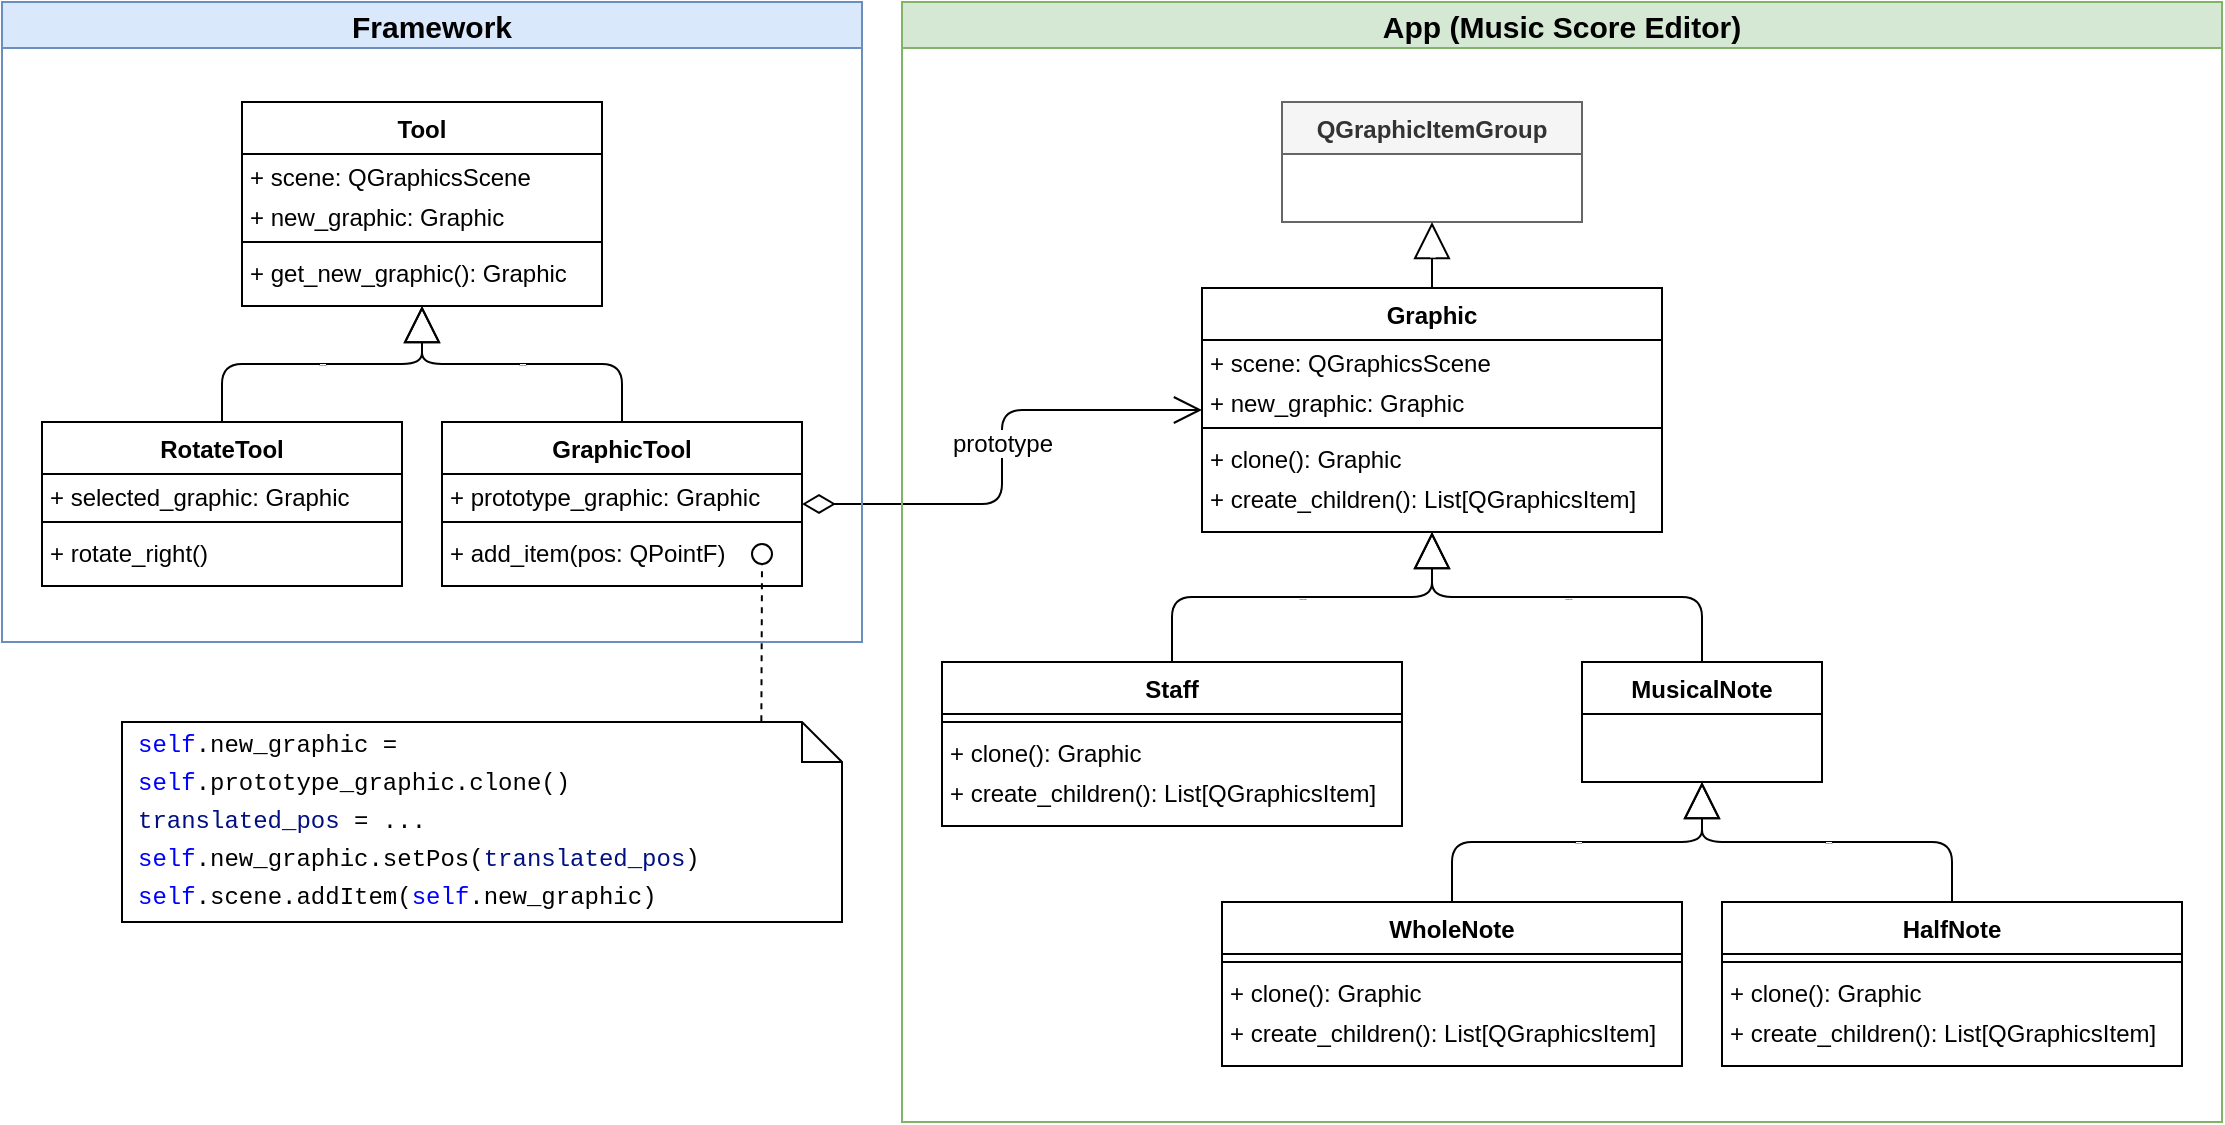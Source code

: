 <mxfile version="15.5.6" type="device" pages="4"><diagram id="1tf-hmqUZ0UMjeJPT3gg" name="with-prototype"><mxGraphModel dx="526" dy="593" grid="1" gridSize="10" guides="1" tooltips="1" connect="1" arrows="1" fold="1" page="1" pageScale="1" pageWidth="827" pageHeight="1169" math="0" shadow="0"><root><mxCell id="0"/><mxCell id="1" parent="0"/><mxCell id="u52dX2MddguNF22rLGn6-73" value="&lt;font style=&quot;font-size: 12px&quot;&gt;prototype&lt;/font&gt;" style="endArrow=open;html=1;endSize=12;startArrow=diamondThin;startSize=14;startFill=0;edgeStyle=orthogonalEdgeStyle;align=center;verticalAlign=bottom;rounded=1;fontSize=1;exitX=1;exitY=0.5;exitDx=0;exitDy=0;entryX=0;entryY=0.5;entryDx=0;entryDy=0;" parent="1" source="u52dX2MddguNF22rLGn6-17" target="u52dX2MddguNF22rLGn6-31" edge="1"><mxGeometry x="-0.02" relative="1" as="geometry"><mxPoint x="450" y="180" as="sourcePoint"/><mxPoint x="610" y="180" as="targetPoint"/><mxPoint as="offset"/></mxGeometry></mxCell><mxCell id="KTmufXm1BfNXzgxVDQxG-4" value="Framework" style="swimlane;fontSize=15;fillColor=#dae8fc;strokeColor=#6c8ebf;" parent="1" vertex="1"><mxGeometry x="40" y="40" width="430" height="320" as="geometry"/></mxCell><mxCell id="u52dX2MddguNF22rLGn6-5" value="Tool" style="swimlane;fontStyle=1;align=center;verticalAlign=top;childLayout=stackLayout;horizontal=1;startSize=26;horizontalStack=0;resizeParent=1;resizeParentMax=0;resizeLast=0;collapsible=1;marginBottom=0;spacingBottom=0;spacing=2;autosize=0;container=0;" parent="KTmufXm1BfNXzgxVDQxG-4" vertex="1"><mxGeometry x="120" y="50" width="180" height="102" as="geometry"/></mxCell><mxCell id="u52dX2MddguNF22rLGn6-15" value="+ scene: QGraphicsScene" style="text;strokeColor=none;fillColor=none;align=left;verticalAlign=top;spacingLeft=4;spacingRight=4;overflow=hidden;rotatable=0;points=[[0,0.5],[1,0.5]];portConstraint=eastwest;spacing=0;autosize=1;connectable=0;" parent="u52dX2MddguNF22rLGn6-5" vertex="1"><mxGeometry y="26" width="180" height="20" as="geometry"/></mxCell><mxCell id="u52dX2MddguNF22rLGn6-16" value="+ new_graphic: Graphic" style="text;strokeColor=none;fillColor=none;align=left;verticalAlign=top;spacingLeft=4;spacingRight=4;overflow=hidden;rotatable=0;points=[[0,0.5],[1,0.5]];portConstraint=eastwest;spacing=0;autosize=1;connectable=0;" parent="u52dX2MddguNF22rLGn6-5" vertex="1"><mxGeometry y="46" width="180" height="20" as="geometry"/></mxCell><mxCell id="u52dX2MddguNF22rLGn6-9" value="" style="line;strokeWidth=1;fillColor=none;align=left;verticalAlign=middle;spacingTop=-1;spacingLeft=3;spacingRight=3;rotatable=0;labelPosition=right;points=[];portConstraint=eastwest;" parent="u52dX2MddguNF22rLGn6-5" vertex="1"><mxGeometry y="66" width="180" height="8" as="geometry"/></mxCell><mxCell id="u52dX2MddguNF22rLGn6-6" value="+ get_new_graphic(): Graphic" style="text;strokeColor=none;fillColor=none;align=left;verticalAlign=top;spacingLeft=4;spacingRight=4;overflow=hidden;rotatable=0;points=[[0,0.5],[1,0.5]];portConstraint=eastwest;spacing=0;autosize=1;connectable=0;" parent="u52dX2MddguNF22rLGn6-5" vertex="1"><mxGeometry y="74" width="180" height="20" as="geometry"/></mxCell><mxCell id="u52dX2MddguNF22rLGn6-28" value="" style="line;strokeWidth=1;fillColor=none;align=left;verticalAlign=middle;spacingTop=-1;spacingLeft=3;spacingRight=3;rotatable=0;labelPosition=right;points=[];portConstraint=eastwest;fontSize=1;strokeColor=none;connectable=0;" parent="u52dX2MddguNF22rLGn6-5" vertex="1"><mxGeometry y="94" width="180" height="8" as="geometry"/></mxCell><mxCell id="u52dX2MddguNF22rLGn6-17" value="GraphicTool" style="swimlane;fontStyle=1;align=center;verticalAlign=top;childLayout=stackLayout;horizontal=1;startSize=26;horizontalStack=0;resizeParent=1;resizeParentMax=0;resizeLast=0;collapsible=1;marginBottom=0;spacingBottom=0;spacing=2;autosize=0;container=0;" parent="KTmufXm1BfNXzgxVDQxG-4" vertex="1"><mxGeometry x="220" y="210" width="180" height="82" as="geometry"/></mxCell><mxCell id="u52dX2MddguNF22rLGn6-18" value="+ prototype_graphic: Graphic" style="text;strokeColor=none;fillColor=none;align=left;verticalAlign=top;spacingLeft=4;spacingRight=4;overflow=hidden;rotatable=0;points=[[0,0.5],[1,0.5]];portConstraint=eastwest;spacing=0;autosize=1;connectable=0;" parent="u52dX2MddguNF22rLGn6-17" vertex="1"><mxGeometry y="26" width="180" height="20" as="geometry"/></mxCell><mxCell id="u52dX2MddguNF22rLGn6-20" value="" style="line;strokeWidth=1;fillColor=none;align=left;verticalAlign=middle;spacingTop=-1;spacingLeft=3;spacingRight=3;rotatable=0;labelPosition=right;points=[];portConstraint=eastwest;" parent="u52dX2MddguNF22rLGn6-17" vertex="1"><mxGeometry y="46" width="180" height="8" as="geometry"/></mxCell><mxCell id="u52dX2MddguNF22rLGn6-21" value="+ add_item(pos: QPointF)" style="text;strokeColor=none;fillColor=none;align=left;verticalAlign=top;spacingLeft=4;spacingRight=4;overflow=hidden;rotatable=0;points=[[0,0.5],[1,0.5]];portConstraint=eastwest;spacing=0;autosize=1;connectable=0;" parent="u52dX2MddguNF22rLGn6-17" vertex="1"><mxGeometry y="54" width="180" height="20" as="geometry"/></mxCell><mxCell id="u52dX2MddguNF22rLGn6-30" value="" style="line;strokeWidth=1;fillColor=none;align=left;verticalAlign=middle;spacingTop=-1;spacingLeft=3;spacingRight=3;rotatable=0;labelPosition=right;points=[];portConstraint=eastwest;fontSize=1;strokeColor=none;connectable=0;" parent="u52dX2MddguNF22rLGn6-17" vertex="1"><mxGeometry y="74" width="180" height="8" as="geometry"/></mxCell><mxCell id="u52dX2MddguNF22rLGn6-27" value="Extends" style="endArrow=block;endSize=16;endFill=0;html=1;fontSize=1;exitX=0.5;exitY=0;exitDx=0;exitDy=0;entryX=.5;entryY=1;entryDx=0;entryDy=0;edgeStyle=orthogonalEdgeStyle;rounded=1;" parent="KTmufXm1BfNXzgxVDQxG-4" source="u52dX2MddguNF22rLGn6-17" target="u52dX2MddguNF22rLGn6-5" edge="1"><mxGeometry width="160" relative="1" as="geometry"><mxPoint x="80.0" y="280" as="sourcePoint"/><mxPoint x="160" y="200" as="targetPoint"/></mxGeometry></mxCell><mxCell id="u52dX2MddguNF22rLGn6-22" value="RotateTool" style="swimlane;fontStyle=1;align=center;verticalAlign=top;childLayout=stackLayout;horizontal=1;startSize=26;horizontalStack=0;resizeParent=1;resizeParentMax=0;resizeLast=0;collapsible=1;marginBottom=0;spacingBottom=0;spacing=2;autosize=0;container=0;" parent="KTmufXm1BfNXzgxVDQxG-4" vertex="1"><mxGeometry x="20" y="210" width="180" height="82" as="geometry"/></mxCell><mxCell id="u52dX2MddguNF22rLGn6-23" value="+ selected_graphic: Graphic" style="text;strokeColor=none;fillColor=none;align=left;verticalAlign=top;spacingLeft=4;spacingRight=4;overflow=hidden;rotatable=0;points=[[0,0.5],[1,0.5]];portConstraint=eastwest;spacing=0;autosize=1;connectable=0;" parent="u52dX2MddguNF22rLGn6-22" vertex="1"><mxGeometry y="26" width="180" height="20" as="geometry"/></mxCell><mxCell id="u52dX2MddguNF22rLGn6-24" value="" style="line;strokeWidth=1;fillColor=none;align=left;verticalAlign=middle;spacingTop=-1;spacingLeft=3;spacingRight=3;rotatable=0;labelPosition=right;points=[];portConstraint=eastwest;" parent="u52dX2MddguNF22rLGn6-22" vertex="1"><mxGeometry y="46" width="180" height="8" as="geometry"/></mxCell><mxCell id="u52dX2MddguNF22rLGn6-25" value="+ rotate_right()" style="text;strokeColor=none;fillColor=none;align=left;verticalAlign=top;spacingLeft=4;spacingRight=4;overflow=hidden;rotatable=0;points=[[0,0.5],[1,0.5]];portConstraint=eastwest;spacing=0;autosize=1;connectable=0;" parent="u52dX2MddguNF22rLGn6-22" vertex="1"><mxGeometry y="54" width="180" height="20" as="geometry"/></mxCell><mxCell id="u52dX2MddguNF22rLGn6-29" value="" style="line;strokeWidth=1;fillColor=none;align=left;verticalAlign=middle;spacingTop=-1;spacingLeft=3;spacingRight=3;rotatable=0;labelPosition=right;points=[];portConstraint=eastwest;fontSize=1;strokeColor=none;connectable=0;" parent="u52dX2MddguNF22rLGn6-22" vertex="1"><mxGeometry y="74" width="180" height="8" as="geometry"/></mxCell><mxCell id="u52dX2MddguNF22rLGn6-26" value="Extends" style="endArrow=block;endSize=16;endFill=0;html=1;rounded=1;fontSize=1;entryX=0.5;entryY=1;entryDx=0;entryDy=0;exitX=0.5;exitY=0;exitDx=0;exitDy=0;edgeStyle=orthogonalEdgeStyle;" parent="KTmufXm1BfNXzgxVDQxG-4" source="u52dX2MddguNF22rLGn6-22" target="u52dX2MddguNF22rLGn6-5" edge="1"><mxGeometry width="160" relative="1" as="geometry"><mxPoint x="130" y="420" as="sourcePoint"/><mxPoint x="130" y="220" as="targetPoint"/></mxGeometry></mxCell><mxCell id="KTmufXm1BfNXzgxVDQxG-5" value="App (Music Score Editor)" style="swimlane;fontSize=15;fillColor=#d5e8d4;strokeColor=#82b366;" parent="1" vertex="1"><mxGeometry x="490" y="40" width="660" height="560" as="geometry"/></mxCell><mxCell id="u52dX2MddguNF22rLGn6-31" value="Graphic" style="swimlane;fontStyle=1;align=center;verticalAlign=top;childLayout=stackLayout;horizontal=1;startSize=26;horizontalStack=0;resizeParent=1;resizeParentMax=0;resizeLast=0;collapsible=1;marginBottom=0;spacingBottom=0;spacing=2;autosize=0;container=0;" parent="KTmufXm1BfNXzgxVDQxG-5" vertex="1"><mxGeometry x="150" y="143" width="230" height="122" as="geometry"/></mxCell><mxCell id="u52dX2MddguNF22rLGn6-32" value="+ scene: QGraphicsScene" style="text;strokeColor=none;fillColor=none;align=left;verticalAlign=top;spacingLeft=4;spacingRight=4;overflow=hidden;rotatable=0;points=[[0,0.5],[1,0.5]];portConstraint=eastwest;spacing=0;autosize=1;connectable=0;" parent="u52dX2MddguNF22rLGn6-31" vertex="1"><mxGeometry y="26" width="230" height="20" as="geometry"/></mxCell><mxCell id="u52dX2MddguNF22rLGn6-33" value="+ new_graphic: Graphic" style="text;strokeColor=none;fillColor=none;align=left;verticalAlign=top;spacingLeft=4;spacingRight=4;overflow=hidden;rotatable=0;points=[[0,0.5],[1,0.5]];portConstraint=eastwest;spacing=0;autosize=1;connectable=0;" parent="u52dX2MddguNF22rLGn6-31" vertex="1"><mxGeometry y="46" width="230" height="20" as="geometry"/></mxCell><mxCell id="u52dX2MddguNF22rLGn6-34" value="" style="line;strokeWidth=1;fillColor=none;align=left;verticalAlign=middle;spacingTop=-1;spacingLeft=3;spacingRight=3;rotatable=0;labelPosition=right;points=[];portConstraint=eastwest;" parent="u52dX2MddguNF22rLGn6-31" vertex="1"><mxGeometry y="66" width="230" height="8" as="geometry"/></mxCell><mxCell id="u52dX2MddguNF22rLGn6-35" value="+ clone(): Graphic" style="text;strokeColor=none;fillColor=none;align=left;verticalAlign=top;spacingLeft=4;spacingRight=4;overflow=hidden;rotatable=0;points=[[0,0.5],[1,0.5]];portConstraint=eastwest;spacing=0;autosize=1;connectable=0;" parent="u52dX2MddguNF22rLGn6-31" vertex="1"><mxGeometry y="74" width="230" height="20" as="geometry"/></mxCell><mxCell id="u52dX2MddguNF22rLGn6-44" value="+ create_children(): List[QGraphicsItem]" style="text;strokeColor=none;fillColor=none;align=left;verticalAlign=top;spacingLeft=4;spacingRight=4;overflow=hidden;rotatable=0;points=[[0,0.5],[1,0.5]];portConstraint=eastwest;spacing=0;autosize=1;connectable=0;" parent="u52dX2MddguNF22rLGn6-31" vertex="1"><mxGeometry y="94" width="230" height="20" as="geometry"/></mxCell><mxCell id="u52dX2MddguNF22rLGn6-36" value="" style="line;strokeWidth=1;fillColor=none;align=left;verticalAlign=middle;spacingTop=-1;spacingLeft=3;spacingRight=3;rotatable=0;labelPosition=right;points=[];portConstraint=eastwest;fontSize=1;strokeColor=none;connectable=0;" parent="u52dX2MddguNF22rLGn6-31" vertex="1"><mxGeometry y="114" width="230" height="8" as="geometry"/></mxCell><mxCell id="u52dX2MddguNF22rLGn6-37" value="QGraphicItemGroup" style="swimlane;fontStyle=1;align=center;verticalAlign=top;childLayout=stackLayout;horizontal=1;startSize=26;horizontalStack=0;resizeParent=1;resizeParentMax=0;resizeLast=0;collapsible=1;marginBottom=0;spacingBottom=0;spacing=2;autosize=0;container=0;fillColor=#f5f5f5;strokeColor=#666666;fontColor=#333333;" parent="KTmufXm1BfNXzgxVDQxG-5" vertex="1"><mxGeometry x="190" y="50" width="150" height="60" as="geometry"/></mxCell><mxCell id="u52dX2MddguNF22rLGn6-43" value="Extends" style="endArrow=block;endSize=16;endFill=0;html=1;fontSize=1;exitX=0.5;exitY=0;exitDx=0;exitDy=0;entryX=0.5;entryY=1;entryDx=0;entryDy=0;edgeStyle=orthogonalEdgeStyle;rounded=1;" parent="KTmufXm1BfNXzgxVDQxG-5" source="u52dX2MddguNF22rLGn6-31" target="u52dX2MddguNF22rLGn6-37" edge="1"><mxGeometry width="160" relative="1" as="geometry"><mxPoint x="280" y="-90" as="sourcePoint"/><mxPoint x="150" y="-148" as="targetPoint"/></mxGeometry></mxCell><mxCell id="u52dX2MddguNF22rLGn6-54" value="Staff" style="swimlane;fontStyle=1;align=center;verticalAlign=top;childLayout=stackLayout;horizontal=1;startSize=26;horizontalStack=0;resizeParent=1;resizeParentMax=0;resizeLast=0;collapsible=1;marginBottom=0;spacingBottom=0;spacing=2;autosize=0;container=0;" parent="KTmufXm1BfNXzgxVDQxG-5" vertex="1"><mxGeometry x="20" y="330" width="230" height="82" as="geometry"/></mxCell><mxCell id="u52dX2MddguNF22rLGn6-55" value="" style="line;strokeWidth=1;fillColor=none;align=left;verticalAlign=middle;spacingTop=-1;spacingLeft=3;spacingRight=3;rotatable=0;labelPosition=right;points=[];portConstraint=eastwest;" parent="u52dX2MddguNF22rLGn6-54" vertex="1"><mxGeometry y="26" width="230" height="8" as="geometry"/></mxCell><mxCell id="u52dX2MddguNF22rLGn6-56" value="+ clone(): Graphic" style="text;strokeColor=none;fillColor=none;align=left;verticalAlign=top;spacingLeft=4;spacingRight=4;overflow=hidden;rotatable=0;points=[[0,0.5],[1,0.5]];portConstraint=eastwest;spacing=0;autosize=1;connectable=0;" parent="u52dX2MddguNF22rLGn6-54" vertex="1"><mxGeometry y="34" width="230" height="20" as="geometry"/></mxCell><mxCell id="u52dX2MddguNF22rLGn6-57" value="+ create_children(): List[QGraphicsItem]" style="text;strokeColor=none;fillColor=none;align=left;verticalAlign=top;spacingLeft=4;spacingRight=4;overflow=hidden;rotatable=0;points=[[0,0.5],[1,0.5]];portConstraint=eastwest;spacing=0;autosize=1;connectable=0;" parent="u52dX2MddguNF22rLGn6-54" vertex="1"><mxGeometry y="54" width="230" height="20" as="geometry"/></mxCell><mxCell id="u52dX2MddguNF22rLGn6-58" value="" style="line;strokeWidth=1;fillColor=none;align=left;verticalAlign=middle;spacingTop=-1;spacingLeft=3;spacingRight=3;rotatable=0;labelPosition=right;points=[];portConstraint=eastwest;fontSize=1;strokeColor=none;connectable=0;" parent="u52dX2MddguNF22rLGn6-54" vertex="1"><mxGeometry y="74" width="230" height="8" as="geometry"/></mxCell><mxCell id="u52dX2MddguNF22rLGn6-45" value="MusicalNote" style="swimlane;fontStyle=1;align=center;verticalAlign=top;childLayout=stackLayout;horizontal=1;startSize=26;horizontalStack=0;resizeParent=1;resizeParentMax=0;resizeLast=0;collapsible=1;marginBottom=0;spacingBottom=0;spacing=2;autosize=0;container=0;" parent="KTmufXm1BfNXzgxVDQxG-5" vertex="1"><mxGeometry x="340" y="330" width="120" height="60" as="geometry"/></mxCell><mxCell id="u52dX2MddguNF22rLGn6-53" value="Extends" style="endArrow=block;endSize=16;endFill=0;html=1;fontSize=1;exitX=0.5;exitY=0;exitDx=0;exitDy=0;entryX=0.5;entryY=1;entryDx=0;entryDy=0;edgeStyle=orthogonalEdgeStyle;rounded=1;" parent="KTmufXm1BfNXzgxVDQxG-5" source="u52dX2MddguNF22rLGn6-54" target="u52dX2MddguNF22rLGn6-31" edge="1"><mxGeometry width="160" relative="1" as="geometry"><mxPoint x="590" y="-250" as="sourcePoint"/><mxPoint x="590" y="-324" as="targetPoint"/></mxGeometry></mxCell><mxCell id="u52dX2MddguNF22rLGn6-59" value="Extends" style="endArrow=block;endSize=16;endFill=0;html=1;fontSize=1;exitX=0.5;exitY=0;exitDx=0;exitDy=0;entryX=.5;entryY=1;entryDx=0;entryDy=0;edgeStyle=orthogonalEdgeStyle;rounded=1;" parent="KTmufXm1BfNXzgxVDQxG-5" source="u52dX2MddguNF22rLGn6-45" target="u52dX2MddguNF22rLGn6-31" edge="1"><mxGeometry width="160" relative="1" as="geometry"><mxPoint x="570" y="-60" as="sourcePoint"/><mxPoint x="590" y="-128" as="targetPoint"/></mxGeometry></mxCell><mxCell id="u52dX2MddguNF22rLGn6-61" value="WholeNote" style="swimlane;fontStyle=1;align=center;verticalAlign=top;childLayout=stackLayout;horizontal=1;startSize=26;horizontalStack=0;resizeParent=1;resizeParentMax=0;resizeLast=0;collapsible=1;marginBottom=0;spacingBottom=0;spacing=2;autosize=0;container=0;" parent="KTmufXm1BfNXzgxVDQxG-5" vertex="1"><mxGeometry x="160" y="450" width="230" height="82" as="geometry"/></mxCell><mxCell id="u52dX2MddguNF22rLGn6-62" value="" style="line;strokeWidth=1;fillColor=none;align=left;verticalAlign=middle;spacingTop=-1;spacingLeft=3;spacingRight=3;rotatable=0;labelPosition=right;points=[];portConstraint=eastwest;" parent="u52dX2MddguNF22rLGn6-61" vertex="1"><mxGeometry y="26" width="230" height="8" as="geometry"/></mxCell><mxCell id="u52dX2MddguNF22rLGn6-63" value="+ clone(): Graphic" style="text;strokeColor=none;fillColor=none;align=left;verticalAlign=top;spacingLeft=4;spacingRight=4;overflow=hidden;rotatable=0;points=[[0,0.5],[1,0.5]];portConstraint=eastwest;spacing=0;autosize=1;connectable=0;" parent="u52dX2MddguNF22rLGn6-61" vertex="1"><mxGeometry y="34" width="230" height="20" as="geometry"/></mxCell><mxCell id="u52dX2MddguNF22rLGn6-64" value="+ create_children(): List[QGraphicsItem]" style="text;strokeColor=none;fillColor=none;align=left;verticalAlign=top;spacingLeft=4;spacingRight=4;overflow=hidden;rotatable=0;points=[[0,0.5],[1,0.5]];portConstraint=eastwest;spacing=0;autosize=1;connectable=0;" parent="u52dX2MddguNF22rLGn6-61" vertex="1"><mxGeometry y="54" width="230" height="20" as="geometry"/></mxCell><mxCell id="u52dX2MddguNF22rLGn6-65" value="" style="line;strokeWidth=1;fillColor=none;align=left;verticalAlign=middle;spacingTop=-1;spacingLeft=3;spacingRight=3;rotatable=0;labelPosition=right;points=[];portConstraint=eastwest;fontSize=1;strokeColor=none;connectable=0;" parent="u52dX2MddguNF22rLGn6-61" vertex="1"><mxGeometry y="74" width="230" height="8" as="geometry"/></mxCell><mxCell id="u52dX2MddguNF22rLGn6-66" value="HalfNote" style="swimlane;fontStyle=1;align=center;verticalAlign=top;childLayout=stackLayout;horizontal=1;startSize=26;horizontalStack=0;resizeParent=1;resizeParentMax=0;resizeLast=0;collapsible=1;marginBottom=0;spacingBottom=0;spacing=2;autosize=0;container=0;" parent="KTmufXm1BfNXzgxVDQxG-5" vertex="1"><mxGeometry x="410" y="450" width="230" height="82" as="geometry"/></mxCell><mxCell id="u52dX2MddguNF22rLGn6-67" value="" style="line;strokeWidth=1;fillColor=none;align=left;verticalAlign=middle;spacingTop=-1;spacingLeft=3;spacingRight=3;rotatable=0;labelPosition=right;points=[];portConstraint=eastwest;" parent="u52dX2MddguNF22rLGn6-66" vertex="1"><mxGeometry y="26" width="230" height="8" as="geometry"/></mxCell><mxCell id="u52dX2MddguNF22rLGn6-68" value="+ clone(): Graphic" style="text;strokeColor=none;fillColor=none;align=left;verticalAlign=top;spacingLeft=4;spacingRight=4;overflow=hidden;rotatable=0;points=[[0,0.5],[1,0.5]];portConstraint=eastwest;spacing=0;autosize=1;connectable=0;" parent="u52dX2MddguNF22rLGn6-66" vertex="1"><mxGeometry y="34" width="230" height="20" as="geometry"/></mxCell><mxCell id="u52dX2MddguNF22rLGn6-69" value="+ create_children(): List[QGraphicsItem]" style="text;strokeColor=none;fillColor=none;align=left;verticalAlign=top;spacingLeft=4;spacingRight=4;overflow=hidden;rotatable=0;points=[[0,0.5],[1,0.5]];portConstraint=eastwest;spacing=0;autosize=1;connectable=0;" parent="u52dX2MddguNF22rLGn6-66" vertex="1"><mxGeometry y="54" width="230" height="20" as="geometry"/></mxCell><mxCell id="u52dX2MddguNF22rLGn6-70" value="" style="line;strokeWidth=1;fillColor=none;align=left;verticalAlign=middle;spacingTop=-1;spacingLeft=3;spacingRight=3;rotatable=0;labelPosition=right;points=[];portConstraint=eastwest;fontSize=1;strokeColor=none;connectable=0;" parent="u52dX2MddguNF22rLGn6-66" vertex="1"><mxGeometry y="74" width="230" height="8" as="geometry"/></mxCell><mxCell id="u52dX2MddguNF22rLGn6-71" value="Extends" style="endArrow=block;endSize=16;endFill=0;html=1;fontSize=1;exitX=0.5;exitY=0;exitDx=0;exitDy=0;entryX=0.5;entryY=1;entryDx=0;entryDy=0;edgeStyle=orthogonalEdgeStyle;rounded=1;" parent="KTmufXm1BfNXzgxVDQxG-5" source="u52dX2MddguNF22rLGn6-61" target="u52dX2MddguNF22rLGn6-45" edge="1"><mxGeometry width="160" relative="1" as="geometry"><mxPoint x="570" y="-60" as="sourcePoint"/><mxPoint x="700" y="-128" as="targetPoint"/></mxGeometry></mxCell><mxCell id="u52dX2MddguNF22rLGn6-72" value="Extends" style="endArrow=block;endSize=16;endFill=0;html=1;fontSize=1;exitX=0.5;exitY=0;exitDx=0;exitDy=0;entryX=.5;entryY=1;entryDx=0;entryDy=0;edgeStyle=orthogonalEdgeStyle;rounded=1;" parent="KTmufXm1BfNXzgxVDQxG-5" source="u52dX2MddguNF22rLGn6-66" target="u52dX2MddguNF22rLGn6-45" edge="1"><mxGeometry width="160" relative="1" as="geometry"><mxPoint x="620" y="80" as="sourcePoint"/><mxPoint x="785" as="targetPoint"/></mxGeometry></mxCell><mxCell id="WO2w7wr273BpLA5iqjHy-3" value="&lt;div style=&quot;font-family: &amp;#34;consolas&amp;#34; , &amp;#34;courier new&amp;#34; , monospace ; font-size: 12px ; line-height: 19px&quot;&gt;&lt;div&gt;&lt;span style=&quot;color: rgb(0 , 0 , 255)&quot;&gt;self&lt;/span&gt;.new_graphic = &lt;span style=&quot;color: rgb(0 , 0 , 255)&quot;&gt;self&lt;/span&gt;.prototype_graphic.clone()&lt;/div&gt;&lt;div&gt;&lt;span style=&quot;color: #001080&quot;&gt;translated_pos&lt;/span&gt; = ...&lt;/div&gt;&lt;div&gt;&lt;span style=&quot;color: #0000ff&quot;&gt;self&lt;/span&gt;.new_graphic.setPos(&lt;span style=&quot;color: #001080&quot;&gt;translated_pos&lt;/span&gt;)&lt;/div&gt;&lt;div&gt;&lt;span style=&quot;color: rgb(0 , 0 , 255)&quot;&gt;self&lt;/span&gt;.scene.addItem(&lt;span style=&quot;color: rgb(0 , 0 , 255)&quot;&gt;self&lt;/span&gt;.new_graphic)&lt;/div&gt;&lt;/div&gt;" style="shape=note;size=20;whiteSpace=wrap;html=1;labelBackgroundColor=none;fontSize=15;align=left;spacingLeft=8;spacingRight=8;spacing=0;" parent="1" vertex="1"><mxGeometry x="100" y="400" width="360" height="100" as="geometry"/></mxCell><mxCell id="WO2w7wr273BpLA5iqjHy-4" value="" style="endArrow=none;dashed=1;html=1;rounded=1;fontSize=15;strokeWidth=1;align=center;jumpStyle=gap;entryX=0.5;entryY=1;entryDx=0;entryDy=0;exitX=0.888;exitY=-0.004;exitDx=0;exitDy=0;exitPerimeter=0;" parent="1" source="WO2w7wr273BpLA5iqjHy-3" target="WO2w7wr273BpLA5iqjHy-5" edge="1"><mxGeometry width="50" height="50" relative="1" as="geometry"><mxPoint x="420" y="399" as="sourcePoint"/><mxPoint x="440" y="390" as="targetPoint"/></mxGeometry></mxCell><mxCell id="WO2w7wr273BpLA5iqjHy-5" value="" style="ellipse;whiteSpace=wrap;html=1;labelBackgroundColor=none;fontSize=15;fillColor=none;align=left;connectable=1;" parent="1" vertex="1"><mxGeometry x="415" y="311" width="10" height="10" as="geometry"/></mxCell></root></mxGraphModel></diagram><diagram id="SdKuUgH69cQIbE95nj89" name="without-prototype"><mxGraphModel dx="958" dy="698" grid="1" gridSize="10" guides="1" tooltips="1" connect="1" arrows="1" fold="1" page="1" pageScale="1" pageWidth="827" pageHeight="1169" math="0" shadow="0"><root><mxCell id="opZm0WSDG14MOUwaRy9j-0"/><mxCell id="opZm0WSDG14MOUwaRy9j-1" parent="opZm0WSDG14MOUwaRy9j-0"/><mxCell id="d501Eb5Xq8mKGLPAnzBa-0" value="" style="endArrow=open;html=1;endSize=12;startArrow=diamondThin;startSize=14;startFill=0;edgeStyle=orthogonalEdgeStyle;align=center;verticalAlign=bottom;rounded=1;fontSize=1;exitX=0.5;exitY=1;exitDx=0;exitDy=0;entryX=0.5;entryY=1;entryDx=0;entryDy=0;jumpStyle=gap;" edge="1" parent="opZm0WSDG14MOUwaRy9j-1" source="d501Eb5Xq8mKGLPAnzBa-51" target="d501Eb5Xq8mKGLPAnzBa-30"><mxGeometry x="-0.02" relative="1" as="geometry"><mxPoint x="450" y="180" as="sourcePoint"/><mxPoint x="610" y="180" as="targetPoint"/><mxPoint as="offset"/><Array as="points"><mxPoint x="240" y="630"/><mxPoint x="825" y="630"/></Array></mxGeometry></mxCell><mxCell id="d501Eb5Xq8mKGLPAnzBa-1" value="Framework" style="swimlane;fontSize=15;fillColor=#dae8fc;strokeColor=#6c8ebf;" vertex="1" parent="opZm0WSDG14MOUwaRy9j-1"><mxGeometry x="40" y="40" width="630" height="560" as="geometry"/></mxCell><mxCell id="d501Eb5Xq8mKGLPAnzBa-2" value="Tool" style="swimlane;fontStyle=1;align=center;verticalAlign=top;childLayout=stackLayout;horizontal=1;startSize=26;horizontalStack=0;resizeParent=1;resizeParentMax=0;resizeLast=0;collapsible=1;marginBottom=0;spacingBottom=0;spacing=2;autosize=0;container=0;" vertex="1" parent="d501Eb5Xq8mKGLPAnzBa-1"><mxGeometry x="120" y="50" width="180" height="102" as="geometry"/></mxCell><mxCell id="d501Eb5Xq8mKGLPAnzBa-3" value="+ scene: QGraphicsScene" style="text;strokeColor=none;fillColor=none;align=left;verticalAlign=top;spacingLeft=4;spacingRight=4;overflow=hidden;rotatable=0;points=[[0,0.5],[1,0.5]];portConstraint=eastwest;spacing=0;autosize=1;connectable=0;" vertex="1" parent="d501Eb5Xq8mKGLPAnzBa-2"><mxGeometry y="26" width="180" height="20" as="geometry"/></mxCell><mxCell id="d501Eb5Xq8mKGLPAnzBa-4" value="+ new_graphic: Graphic" style="text;strokeColor=none;fillColor=none;align=left;verticalAlign=top;spacingLeft=4;spacingRight=4;overflow=hidden;rotatable=0;points=[[0,0.5],[1,0.5]];portConstraint=eastwest;spacing=0;autosize=1;connectable=0;" vertex="1" parent="d501Eb5Xq8mKGLPAnzBa-2"><mxGeometry y="46" width="180" height="20" as="geometry"/></mxCell><mxCell id="d501Eb5Xq8mKGLPAnzBa-5" value="" style="line;strokeWidth=1;fillColor=none;align=left;verticalAlign=middle;spacingTop=-1;spacingLeft=3;spacingRight=3;rotatable=0;labelPosition=right;points=[];portConstraint=eastwest;" vertex="1" parent="d501Eb5Xq8mKGLPAnzBa-2"><mxGeometry y="66" width="180" height="8" as="geometry"/></mxCell><mxCell id="d501Eb5Xq8mKGLPAnzBa-6" value="+ get_new_graphic(): Graphic" style="text;strokeColor=none;fillColor=none;align=left;verticalAlign=top;spacingLeft=4;spacingRight=4;overflow=hidden;rotatable=0;points=[[0,0.5],[1,0.5]];portConstraint=eastwest;spacing=0;autosize=1;connectable=0;" vertex="1" parent="d501Eb5Xq8mKGLPAnzBa-2"><mxGeometry y="74" width="180" height="20" as="geometry"/></mxCell><mxCell id="d501Eb5Xq8mKGLPAnzBa-7" value="" style="line;strokeWidth=1;fillColor=none;align=left;verticalAlign=middle;spacingTop=-1;spacingLeft=3;spacingRight=3;rotatable=0;labelPosition=right;points=[];portConstraint=eastwest;fontSize=1;strokeColor=none;connectable=0;" vertex="1" parent="d501Eb5Xq8mKGLPAnzBa-2"><mxGeometry y="94" width="180" height="8" as="geometry"/></mxCell><mxCell id="d501Eb5Xq8mKGLPAnzBa-8" value="GraphicTool" style="swimlane;fontStyle=1;align=center;verticalAlign=top;childLayout=stackLayout;horizontal=1;startSize=26;horizontalStack=0;resizeParent=1;resizeParentMax=0;resizeLast=0;collapsible=1;marginBottom=0;spacingBottom=0;spacing=2;autosize=0;container=0;" vertex="1" parent="d501Eb5Xq8mKGLPAnzBa-1"><mxGeometry x="220" y="210" width="180" height="82" as="geometry"/></mxCell><mxCell id="d501Eb5Xq8mKGLPAnzBa-10" value="" style="line;strokeWidth=1;fillColor=none;align=left;verticalAlign=middle;spacingTop=-1;spacingLeft=3;spacingRight=3;rotatable=0;labelPosition=right;points=[];portConstraint=eastwest;" vertex="1" parent="d501Eb5Xq8mKGLPAnzBa-8"><mxGeometry y="26" width="180" height="8" as="geometry"/></mxCell><mxCell id="d501Eb5Xq8mKGLPAnzBa-11" value="+ add_item(pos: QPointF)" style="text;strokeColor=none;fillColor=none;align=left;verticalAlign=top;spacingLeft=4;spacingRight=4;overflow=hidden;rotatable=0;points=[[0,0.5],[1,0.5]];portConstraint=eastwest;spacing=0;autosize=1;connectable=0;" vertex="1" parent="d501Eb5Xq8mKGLPAnzBa-8"><mxGeometry y="34" width="180" height="20" as="geometry"/></mxCell><mxCell id="d501Eb5Xq8mKGLPAnzBa-50" value="+ create_graphic(): Graphic" style="text;strokeColor=none;fillColor=none;align=left;verticalAlign=top;spacingLeft=4;spacingRight=4;overflow=hidden;rotatable=0;points=[[0,0.5],[1,0.5]];portConstraint=eastwest;spacing=0;autosize=1;connectable=0;" vertex="1" parent="d501Eb5Xq8mKGLPAnzBa-8"><mxGeometry y="54" width="180" height="20" as="geometry"/></mxCell><mxCell id="d501Eb5Xq8mKGLPAnzBa-12" value="" style="line;strokeWidth=1;fillColor=none;align=left;verticalAlign=middle;spacingTop=-1;spacingLeft=3;spacingRight=3;rotatable=0;labelPosition=right;points=[];portConstraint=eastwest;fontSize=1;strokeColor=none;connectable=0;" vertex="1" parent="d501Eb5Xq8mKGLPAnzBa-8"><mxGeometry y="74" width="180" height="8" as="geometry"/></mxCell><mxCell id="d501Eb5Xq8mKGLPAnzBa-13" value="Extends" style="endArrow=block;endSize=16;endFill=0;html=1;fontSize=1;exitX=0.5;exitY=0;exitDx=0;exitDy=0;entryX=.5;entryY=1;entryDx=0;entryDy=0;edgeStyle=orthogonalEdgeStyle;rounded=1;" edge="1" parent="d501Eb5Xq8mKGLPAnzBa-1" source="d501Eb5Xq8mKGLPAnzBa-8" target="d501Eb5Xq8mKGLPAnzBa-2"><mxGeometry width="160" relative="1" as="geometry"><mxPoint x="80.0" y="280" as="sourcePoint"/><mxPoint x="160" y="200" as="targetPoint"/></mxGeometry></mxCell><mxCell id="d501Eb5Xq8mKGLPAnzBa-14" value="RotateTool" style="swimlane;fontStyle=1;align=center;verticalAlign=top;childLayout=stackLayout;horizontal=1;startSize=26;horizontalStack=0;resizeParent=1;resizeParentMax=0;resizeLast=0;collapsible=1;marginBottom=0;spacingBottom=0;spacing=2;autosize=0;container=0;" vertex="1" parent="d501Eb5Xq8mKGLPAnzBa-1"><mxGeometry x="20" y="210" width="180" height="82" as="geometry"/></mxCell><mxCell id="d501Eb5Xq8mKGLPAnzBa-15" value="+ selected_graphic: Graphic" style="text;strokeColor=none;fillColor=none;align=left;verticalAlign=top;spacingLeft=4;spacingRight=4;overflow=hidden;rotatable=0;points=[[0,0.5],[1,0.5]];portConstraint=eastwest;spacing=0;autosize=1;connectable=0;" vertex="1" parent="d501Eb5Xq8mKGLPAnzBa-14"><mxGeometry y="26" width="180" height="20" as="geometry"/></mxCell><mxCell id="d501Eb5Xq8mKGLPAnzBa-16" value="" style="line;strokeWidth=1;fillColor=none;align=left;verticalAlign=middle;spacingTop=-1;spacingLeft=3;spacingRight=3;rotatable=0;labelPosition=right;points=[];portConstraint=eastwest;" vertex="1" parent="d501Eb5Xq8mKGLPAnzBa-14"><mxGeometry y="46" width="180" height="8" as="geometry"/></mxCell><mxCell id="d501Eb5Xq8mKGLPAnzBa-17" value="+ rotate_right()" style="text;strokeColor=none;fillColor=none;align=left;verticalAlign=top;spacingLeft=4;spacingRight=4;overflow=hidden;rotatable=0;points=[[0,0.5],[1,0.5]];portConstraint=eastwest;spacing=0;autosize=1;connectable=0;" vertex="1" parent="d501Eb5Xq8mKGLPAnzBa-14"><mxGeometry y="54" width="180" height="20" as="geometry"/></mxCell><mxCell id="d501Eb5Xq8mKGLPAnzBa-18" value="" style="line;strokeWidth=1;fillColor=none;align=left;verticalAlign=middle;spacingTop=-1;spacingLeft=3;spacingRight=3;rotatable=0;labelPosition=right;points=[];portConstraint=eastwest;fontSize=1;strokeColor=none;connectable=0;" vertex="1" parent="d501Eb5Xq8mKGLPAnzBa-14"><mxGeometry y="74" width="180" height="8" as="geometry"/></mxCell><mxCell id="d501Eb5Xq8mKGLPAnzBa-19" value="Extends" style="endArrow=block;endSize=16;endFill=0;html=1;rounded=1;fontSize=1;entryX=0.5;entryY=1;entryDx=0;entryDy=0;exitX=0.5;exitY=0;exitDx=0;exitDy=0;edgeStyle=orthogonalEdgeStyle;" edge="1" parent="d501Eb5Xq8mKGLPAnzBa-1" source="d501Eb5Xq8mKGLPAnzBa-14" target="d501Eb5Xq8mKGLPAnzBa-2"><mxGeometry width="160" relative="1" as="geometry"><mxPoint x="130" y="420" as="sourcePoint"/><mxPoint x="130" y="220" as="targetPoint"/></mxGeometry></mxCell><mxCell id="d501Eb5Xq8mKGLPAnzBa-51" value="StaffGraphicTool" style="swimlane;fontStyle=1;align=center;verticalAlign=top;childLayout=stackLayout;horizontal=1;startSize=26;horizontalStack=0;resizeParent=1;resizeParentMax=0;resizeLast=0;collapsible=1;marginBottom=0;spacingBottom=0;spacing=2;autosize=0;container=0;fillColor=#ffe6cc;strokeColor=#d79b00;" vertex="1" parent="d501Eb5Xq8mKGLPAnzBa-1"><mxGeometry x="110" y="350" width="180" height="62" as="geometry"/></mxCell><mxCell id="d501Eb5Xq8mKGLPAnzBa-52" value="" style="line;strokeWidth=1;fillColor=none;align=left;verticalAlign=middle;spacingTop=-1;spacingLeft=3;spacingRight=3;rotatable=0;labelPosition=right;points=[];portConstraint=eastwest;" vertex="1" parent="d501Eb5Xq8mKGLPAnzBa-51"><mxGeometry y="26" width="180" height="8" as="geometry"/></mxCell><mxCell id="d501Eb5Xq8mKGLPAnzBa-54" value="+ create_graphic(): Graphic" style="text;strokeColor=none;fillColor=none;align=left;verticalAlign=top;spacingLeft=4;spacingRight=4;overflow=hidden;rotatable=0;points=[[0,0.5],[1,0.5]];portConstraint=eastwest;spacing=0;autosize=1;connectable=0;" vertex="1" parent="d501Eb5Xq8mKGLPAnzBa-51"><mxGeometry y="34" width="180" height="20" as="geometry"/></mxCell><mxCell id="d501Eb5Xq8mKGLPAnzBa-55" value="" style="line;strokeWidth=1;fillColor=none;align=left;verticalAlign=middle;spacingTop=-1;spacingLeft=3;spacingRight=3;rotatable=0;labelPosition=right;points=[];portConstraint=eastwest;fontSize=1;strokeColor=none;connectable=0;" vertex="1" parent="d501Eb5Xq8mKGLPAnzBa-51"><mxGeometry y="54" width="180" height="8" as="geometry"/></mxCell><mxCell id="d501Eb5Xq8mKGLPAnzBa-56" value="MusicalNoteGraphicTool" style="swimlane;fontStyle=1;align=center;verticalAlign=top;childLayout=stackLayout;horizontal=1;startSize=26;horizontalStack=0;resizeParent=1;resizeParentMax=0;resizeLast=0;collapsible=1;marginBottom=0;spacingBottom=0;spacing=2;autosize=0;container=0;fillColor=#ffe6cc;strokeColor=#d79b00;" vertex="1" parent="d501Eb5Xq8mKGLPAnzBa-1"><mxGeometry x="330" y="350" width="180" height="62" as="geometry"/></mxCell><mxCell id="d501Eb5Xq8mKGLPAnzBa-57" value="" style="line;strokeWidth=1;fillColor=none;align=left;verticalAlign=middle;spacingTop=-1;spacingLeft=3;spacingRight=3;rotatable=0;labelPosition=right;points=[];portConstraint=eastwest;" vertex="1" parent="d501Eb5Xq8mKGLPAnzBa-56"><mxGeometry y="26" width="180" height="8" as="geometry"/></mxCell><mxCell id="d501Eb5Xq8mKGLPAnzBa-58" value="+ create_graphic(): Graphic" style="text;strokeColor=none;fillColor=none;align=left;verticalAlign=top;spacingLeft=4;spacingRight=4;overflow=hidden;rotatable=0;points=[[0,0.5],[1,0.5]];portConstraint=eastwest;spacing=0;autosize=1;connectable=0;" vertex="1" parent="d501Eb5Xq8mKGLPAnzBa-56"><mxGeometry y="34" width="180" height="20" as="geometry"/></mxCell><mxCell id="d501Eb5Xq8mKGLPAnzBa-59" value="" style="line;strokeWidth=1;fillColor=none;align=left;verticalAlign=middle;spacingTop=-1;spacingLeft=3;spacingRight=3;rotatable=0;labelPosition=right;points=[];portConstraint=eastwest;fontSize=1;strokeColor=none;connectable=0;" vertex="1" parent="d501Eb5Xq8mKGLPAnzBa-56"><mxGeometry y="54" width="180" height="8" as="geometry"/></mxCell><mxCell id="jCQZr2hChxqCVdOmG9N0-0" value="Extends" style="endArrow=block;endSize=16;endFill=0;html=1;fontSize=1;exitX=0.5;exitY=0;exitDx=0;exitDy=0;entryX=0.5;entryY=1;entryDx=0;entryDy=0;edgeStyle=orthogonalEdgeStyle;rounded=1;" edge="1" parent="d501Eb5Xq8mKGLPAnzBa-1" source="d501Eb5Xq8mKGLPAnzBa-56" target="d501Eb5Xq8mKGLPAnzBa-8"><mxGeometry width="160" relative="1" as="geometry"><mxPoint x="320" y="220" as="sourcePoint"/><mxPoint x="220" y="162" as="targetPoint"/></mxGeometry></mxCell><mxCell id="jCQZr2hChxqCVdOmG9N0-1" value="Extends" style="endArrow=block;endSize=16;endFill=0;html=1;fontSize=1;exitX=0.5;exitY=0;exitDx=0;exitDy=0;entryX=.5;entryY=1;entryDx=0;entryDy=0;edgeStyle=orthogonalEdgeStyle;rounded=1;" edge="1" parent="d501Eb5Xq8mKGLPAnzBa-1" source="d501Eb5Xq8mKGLPAnzBa-51" target="d501Eb5Xq8mKGLPAnzBa-8"><mxGeometry width="160" relative="1" as="geometry"><mxPoint x="420" y="360" as="sourcePoint"/><mxPoint x="320" y="302" as="targetPoint"/></mxGeometry></mxCell><mxCell id="jCQZr2hChxqCVdOmG9N0-2" value="WholeNoteGraphicTool" style="swimlane;fontStyle=1;align=center;verticalAlign=top;childLayout=stackLayout;horizontal=1;startSize=26;horizontalStack=0;resizeParent=1;resizeParentMax=0;resizeLast=0;collapsible=1;marginBottom=0;spacingBottom=0;spacing=2;autosize=0;container=0;fillColor=#ffe6cc;strokeColor=#d79b00;" vertex="1" parent="d501Eb5Xq8mKGLPAnzBa-1"><mxGeometry x="230" y="470" width="180" height="62" as="geometry"/></mxCell><mxCell id="jCQZr2hChxqCVdOmG9N0-3" value="" style="line;strokeWidth=1;fillColor=none;align=left;verticalAlign=middle;spacingTop=-1;spacingLeft=3;spacingRight=3;rotatable=0;labelPosition=right;points=[];portConstraint=eastwest;" vertex="1" parent="jCQZr2hChxqCVdOmG9N0-2"><mxGeometry y="26" width="180" height="8" as="geometry"/></mxCell><mxCell id="jCQZr2hChxqCVdOmG9N0-4" value="+ create_graphic(): Graphic" style="text;strokeColor=none;fillColor=none;align=left;verticalAlign=top;spacingLeft=4;spacingRight=4;overflow=hidden;rotatable=0;points=[[0,0.5],[1,0.5]];portConstraint=eastwest;spacing=0;autosize=1;connectable=0;" vertex="1" parent="jCQZr2hChxqCVdOmG9N0-2"><mxGeometry y="34" width="180" height="20" as="geometry"/></mxCell><mxCell id="jCQZr2hChxqCVdOmG9N0-5" value="" style="line;strokeWidth=1;fillColor=none;align=left;verticalAlign=middle;spacingTop=-1;spacingLeft=3;spacingRight=3;rotatable=0;labelPosition=right;points=[];portConstraint=eastwest;fontSize=1;strokeColor=none;connectable=0;" vertex="1" parent="jCQZr2hChxqCVdOmG9N0-2"><mxGeometry y="54" width="180" height="8" as="geometry"/></mxCell><mxCell id="jCQZr2hChxqCVdOmG9N0-7" value="HalfNoteGraphicTool" style="swimlane;fontStyle=1;align=center;verticalAlign=top;childLayout=stackLayout;horizontal=1;startSize=26;horizontalStack=0;resizeParent=1;resizeParentMax=0;resizeLast=0;collapsible=1;marginBottom=0;spacingBottom=0;spacing=2;autosize=0;container=0;fillColor=#ffe6cc;strokeColor=#d79b00;" vertex="1" parent="d501Eb5Xq8mKGLPAnzBa-1"><mxGeometry x="430" y="470" width="180" height="62" as="geometry"/></mxCell><mxCell id="jCQZr2hChxqCVdOmG9N0-8" value="" style="line;strokeWidth=1;fillColor=none;align=left;verticalAlign=middle;spacingTop=-1;spacingLeft=3;spacingRight=3;rotatable=0;labelPosition=right;points=[];portConstraint=eastwest;" vertex="1" parent="jCQZr2hChxqCVdOmG9N0-7"><mxGeometry y="26" width="180" height="8" as="geometry"/></mxCell><mxCell id="jCQZr2hChxqCVdOmG9N0-9" value="+ create_graphic(): Graphic" style="text;strokeColor=none;fillColor=none;align=left;verticalAlign=top;spacingLeft=4;spacingRight=4;overflow=hidden;rotatable=0;points=[[0,0.5],[1,0.5]];portConstraint=eastwest;spacing=0;autosize=1;connectable=0;" vertex="1" parent="jCQZr2hChxqCVdOmG9N0-7"><mxGeometry y="34" width="180" height="20" as="geometry"/></mxCell><mxCell id="jCQZr2hChxqCVdOmG9N0-10" value="" style="line;strokeWidth=1;fillColor=none;align=left;verticalAlign=middle;spacingTop=-1;spacingLeft=3;spacingRight=3;rotatable=0;labelPosition=right;points=[];portConstraint=eastwest;fontSize=1;strokeColor=none;connectable=0;" vertex="1" parent="jCQZr2hChxqCVdOmG9N0-7"><mxGeometry y="54" width="180" height="8" as="geometry"/></mxCell><mxCell id="jCQZr2hChxqCVdOmG9N0-11" value="Extends" style="endArrow=block;endSize=16;endFill=0;html=1;fontSize=1;exitX=0.5;exitY=0;exitDx=0;exitDy=0;entryX=0.5;entryY=1;entryDx=0;entryDy=0;edgeStyle=orthogonalEdgeStyle;rounded=1;" edge="1" parent="d501Eb5Xq8mKGLPAnzBa-1" source="jCQZr2hChxqCVdOmG9N0-2" target="d501Eb5Xq8mKGLPAnzBa-56"><mxGeometry width="160" relative="1" as="geometry"><mxPoint x="210" y="360" as="sourcePoint"/><mxPoint x="320" y="302" as="targetPoint"/></mxGeometry></mxCell><mxCell id="jCQZr2hChxqCVdOmG9N0-12" value="Extends" style="endArrow=block;endSize=16;endFill=0;html=1;fontSize=1;exitX=0.5;exitY=0;exitDx=0;exitDy=0;entryX=0.5;entryY=1;entryDx=0;entryDy=0;edgeStyle=orthogonalEdgeStyle;rounded=1;" edge="1" parent="d501Eb5Xq8mKGLPAnzBa-1" source="jCQZr2hChxqCVdOmG9N0-7" target="d501Eb5Xq8mKGLPAnzBa-56"><mxGeometry width="160" relative="1" as="geometry"><mxPoint x="260" y="470" as="sourcePoint"/><mxPoint x="420" y="422" as="targetPoint"/></mxGeometry></mxCell><mxCell id="d501Eb5Xq8mKGLPAnzBa-20" value="App (Music Score Editor)" style="swimlane;fontSize=15;fillColor=#d5e8d4;strokeColor=#82b366;" vertex="1" parent="opZm0WSDG14MOUwaRy9j-1"><mxGeometry x="690" y="40" width="660" height="520" as="geometry"/></mxCell><mxCell id="d501Eb5Xq8mKGLPAnzBa-21" value="Graphic" style="swimlane;fontStyle=1;align=center;verticalAlign=top;childLayout=stackLayout;horizontal=1;startSize=26;horizontalStack=0;resizeParent=1;resizeParentMax=0;resizeLast=0;collapsible=1;marginBottom=0;spacingBottom=0;spacing=2;autosize=0;container=0;" vertex="1" parent="d501Eb5Xq8mKGLPAnzBa-20"><mxGeometry x="150" y="143" width="230" height="102" as="geometry"/></mxCell><mxCell id="d501Eb5Xq8mKGLPAnzBa-22" value="+ scene: QGraphicsScene" style="text;strokeColor=none;fillColor=none;align=left;verticalAlign=top;spacingLeft=4;spacingRight=4;overflow=hidden;rotatable=0;points=[[0,0.5],[1,0.5]];portConstraint=eastwest;spacing=0;autosize=1;connectable=0;" vertex="1" parent="d501Eb5Xq8mKGLPAnzBa-21"><mxGeometry y="26" width="230" height="20" as="geometry"/></mxCell><mxCell id="d501Eb5Xq8mKGLPAnzBa-23" value="+ new_graphic: Graphic" style="text;strokeColor=none;fillColor=none;align=left;verticalAlign=top;spacingLeft=4;spacingRight=4;overflow=hidden;rotatable=0;points=[[0,0.5],[1,0.5]];portConstraint=eastwest;spacing=0;autosize=1;connectable=0;" vertex="1" parent="d501Eb5Xq8mKGLPAnzBa-21"><mxGeometry y="46" width="230" height="20" as="geometry"/></mxCell><mxCell id="d501Eb5Xq8mKGLPAnzBa-24" value="" style="line;strokeWidth=1;fillColor=none;align=left;verticalAlign=middle;spacingTop=-1;spacingLeft=3;spacingRight=3;rotatable=0;labelPosition=right;points=[];portConstraint=eastwest;" vertex="1" parent="d501Eb5Xq8mKGLPAnzBa-21"><mxGeometry y="66" width="230" height="8" as="geometry"/></mxCell><mxCell id="d501Eb5Xq8mKGLPAnzBa-26" value="+ create_children(): List[QGraphicsItem]" style="text;strokeColor=none;fillColor=none;align=left;verticalAlign=top;spacingLeft=4;spacingRight=4;overflow=hidden;rotatable=0;points=[[0,0.5],[1,0.5]];portConstraint=eastwest;spacing=0;autosize=1;connectable=0;" vertex="1" parent="d501Eb5Xq8mKGLPAnzBa-21"><mxGeometry y="74" width="230" height="20" as="geometry"/></mxCell><mxCell id="d501Eb5Xq8mKGLPAnzBa-27" value="" style="line;strokeWidth=1;fillColor=none;align=left;verticalAlign=middle;spacingTop=-1;spacingLeft=3;spacingRight=3;rotatable=0;labelPosition=right;points=[];portConstraint=eastwest;fontSize=1;strokeColor=none;connectable=0;" vertex="1" parent="d501Eb5Xq8mKGLPAnzBa-21"><mxGeometry y="94" width="230" height="8" as="geometry"/></mxCell><mxCell id="d501Eb5Xq8mKGLPAnzBa-28" value="QGraphicItemGroup" style="swimlane;fontStyle=1;align=center;verticalAlign=top;childLayout=stackLayout;horizontal=1;startSize=26;horizontalStack=0;resizeParent=1;resizeParentMax=0;resizeLast=0;collapsible=1;marginBottom=0;spacingBottom=0;spacing=2;autosize=0;container=0;fillColor=#f5f5f5;fontColor=#333333;strokeColor=#666666;" vertex="1" parent="d501Eb5Xq8mKGLPAnzBa-20"><mxGeometry x="190" y="50" width="150" height="60" as="geometry"/></mxCell><mxCell id="d501Eb5Xq8mKGLPAnzBa-29" value="Extends" style="endArrow=block;endSize=16;endFill=0;html=1;fontSize=1;exitX=0.5;exitY=0;exitDx=0;exitDy=0;entryX=0.5;entryY=1;entryDx=0;entryDy=0;edgeStyle=orthogonalEdgeStyle;rounded=1;" edge="1" parent="d501Eb5Xq8mKGLPAnzBa-20" source="d501Eb5Xq8mKGLPAnzBa-21" target="d501Eb5Xq8mKGLPAnzBa-28"><mxGeometry width="160" relative="1" as="geometry"><mxPoint x="280" y="-90" as="sourcePoint"/><mxPoint x="150" y="-148" as="targetPoint"/></mxGeometry></mxCell><mxCell id="d501Eb5Xq8mKGLPAnzBa-30" value="Staff" style="swimlane;fontStyle=1;align=center;verticalAlign=top;childLayout=stackLayout;horizontal=1;startSize=26;horizontalStack=0;resizeParent=1;resizeParentMax=0;resizeLast=0;collapsible=1;marginBottom=0;spacingBottom=0;spacing=2;autosize=0;container=0;" vertex="1" parent="d501Eb5Xq8mKGLPAnzBa-20"><mxGeometry x="20" y="310" width="230" height="62" as="geometry"/></mxCell><mxCell id="d501Eb5Xq8mKGLPAnzBa-31" value="" style="line;strokeWidth=1;fillColor=none;align=left;verticalAlign=middle;spacingTop=-1;spacingLeft=3;spacingRight=3;rotatable=0;labelPosition=right;points=[];portConstraint=eastwest;" vertex="1" parent="d501Eb5Xq8mKGLPAnzBa-30"><mxGeometry y="26" width="230" height="8" as="geometry"/></mxCell><mxCell id="d501Eb5Xq8mKGLPAnzBa-33" value="+ create_children(): List[QGraphicsItem]" style="text;strokeColor=none;fillColor=none;align=left;verticalAlign=top;spacingLeft=4;spacingRight=4;overflow=hidden;rotatable=0;points=[[0,0.5],[1,0.5]];portConstraint=eastwest;spacing=0;autosize=1;connectable=0;" vertex="1" parent="d501Eb5Xq8mKGLPAnzBa-30"><mxGeometry y="34" width="230" height="20" as="geometry"/></mxCell><mxCell id="d501Eb5Xq8mKGLPAnzBa-34" value="" style="line;strokeWidth=1;fillColor=none;align=left;verticalAlign=middle;spacingTop=-1;spacingLeft=3;spacingRight=3;rotatable=0;labelPosition=right;points=[];portConstraint=eastwest;fontSize=1;strokeColor=none;connectable=0;" vertex="1" parent="d501Eb5Xq8mKGLPAnzBa-30"><mxGeometry y="54" width="230" height="8" as="geometry"/></mxCell><mxCell id="d501Eb5Xq8mKGLPAnzBa-35" value="MusicalNote" style="swimlane;fontStyle=1;align=center;verticalAlign=top;childLayout=stackLayout;horizontal=1;startSize=26;horizontalStack=0;resizeParent=1;resizeParentMax=0;resizeLast=0;collapsible=1;marginBottom=0;spacingBottom=0;spacing=2;autosize=0;container=0;" vertex="1" parent="d501Eb5Xq8mKGLPAnzBa-20"><mxGeometry x="340" y="310" width="120" height="60" as="geometry"/></mxCell><mxCell id="d501Eb5Xq8mKGLPAnzBa-36" value="Extends" style="endArrow=block;endSize=16;endFill=0;html=1;fontSize=1;exitX=0.5;exitY=0;exitDx=0;exitDy=0;entryX=0.5;entryY=1;entryDx=0;entryDy=0;edgeStyle=orthogonalEdgeStyle;rounded=1;" edge="1" parent="d501Eb5Xq8mKGLPAnzBa-20" source="d501Eb5Xq8mKGLPAnzBa-30" target="d501Eb5Xq8mKGLPAnzBa-21"><mxGeometry width="160" relative="1" as="geometry"><mxPoint x="590" y="-250" as="sourcePoint"/><mxPoint x="590" y="-324" as="targetPoint"/></mxGeometry></mxCell><mxCell id="d501Eb5Xq8mKGLPAnzBa-37" value="Extends" style="endArrow=block;endSize=16;endFill=0;html=1;fontSize=1;exitX=0.5;exitY=0;exitDx=0;exitDy=0;entryX=.5;entryY=1;entryDx=0;entryDy=0;edgeStyle=orthogonalEdgeStyle;rounded=1;" edge="1" parent="d501Eb5Xq8mKGLPAnzBa-20" source="d501Eb5Xq8mKGLPAnzBa-35" target="d501Eb5Xq8mKGLPAnzBa-21"><mxGeometry width="160" relative="1" as="geometry"><mxPoint x="570" y="-60" as="sourcePoint"/><mxPoint x="590" y="-128" as="targetPoint"/></mxGeometry></mxCell><mxCell id="d501Eb5Xq8mKGLPAnzBa-38" value="WholeNote" style="swimlane;fontStyle=1;align=center;verticalAlign=top;childLayout=stackLayout;horizontal=1;startSize=26;horizontalStack=0;resizeParent=1;resizeParentMax=0;resizeLast=0;collapsible=1;marginBottom=0;spacingBottom=0;spacing=2;autosize=0;container=0;" vertex="1" parent="d501Eb5Xq8mKGLPAnzBa-20"><mxGeometry x="160" y="430" width="230" height="62" as="geometry"/></mxCell><mxCell id="d501Eb5Xq8mKGLPAnzBa-39" value="" style="line;strokeWidth=1;fillColor=none;align=left;verticalAlign=middle;spacingTop=-1;spacingLeft=3;spacingRight=3;rotatable=0;labelPosition=right;points=[];portConstraint=eastwest;" vertex="1" parent="d501Eb5Xq8mKGLPAnzBa-38"><mxGeometry y="26" width="230" height="8" as="geometry"/></mxCell><mxCell id="d501Eb5Xq8mKGLPAnzBa-41" value="+ create_children(): List[QGraphicsItem]" style="text;strokeColor=none;fillColor=none;align=left;verticalAlign=top;spacingLeft=4;spacingRight=4;overflow=hidden;rotatable=0;points=[[0,0.5],[1,0.5]];portConstraint=eastwest;spacing=0;autosize=1;connectable=0;" vertex="1" parent="d501Eb5Xq8mKGLPAnzBa-38"><mxGeometry y="34" width="230" height="20" as="geometry"/></mxCell><mxCell id="d501Eb5Xq8mKGLPAnzBa-42" value="" style="line;strokeWidth=1;fillColor=none;align=left;verticalAlign=middle;spacingTop=-1;spacingLeft=3;spacingRight=3;rotatable=0;labelPosition=right;points=[];portConstraint=eastwest;fontSize=1;strokeColor=none;connectable=0;" vertex="1" parent="d501Eb5Xq8mKGLPAnzBa-38"><mxGeometry y="54" width="230" height="8" as="geometry"/></mxCell><mxCell id="d501Eb5Xq8mKGLPAnzBa-43" value="HalfNote" style="swimlane;fontStyle=1;align=center;verticalAlign=top;childLayout=stackLayout;horizontal=1;startSize=26;horizontalStack=0;resizeParent=1;resizeParentMax=0;resizeLast=0;collapsible=1;marginBottom=0;spacingBottom=0;spacing=2;autosize=0;container=0;" vertex="1" parent="d501Eb5Xq8mKGLPAnzBa-20"><mxGeometry x="410" y="430" width="230" height="62" as="geometry"/></mxCell><mxCell id="d501Eb5Xq8mKGLPAnzBa-44" value="" style="line;strokeWidth=1;fillColor=none;align=left;verticalAlign=middle;spacingTop=-1;spacingLeft=3;spacingRight=3;rotatable=0;labelPosition=right;points=[];portConstraint=eastwest;" vertex="1" parent="d501Eb5Xq8mKGLPAnzBa-43"><mxGeometry y="26" width="230" height="8" as="geometry"/></mxCell><mxCell id="d501Eb5Xq8mKGLPAnzBa-46" value="+ create_children(): List[QGraphicsItem]" style="text;strokeColor=none;fillColor=none;align=left;verticalAlign=top;spacingLeft=4;spacingRight=4;overflow=hidden;rotatable=0;points=[[0,0.5],[1,0.5]];portConstraint=eastwest;spacing=0;autosize=1;connectable=0;" vertex="1" parent="d501Eb5Xq8mKGLPAnzBa-43"><mxGeometry y="34" width="230" height="20" as="geometry"/></mxCell><mxCell id="d501Eb5Xq8mKGLPAnzBa-47" value="" style="line;strokeWidth=1;fillColor=none;align=left;verticalAlign=middle;spacingTop=-1;spacingLeft=3;spacingRight=3;rotatable=0;labelPosition=right;points=[];portConstraint=eastwest;fontSize=1;strokeColor=none;connectable=0;" vertex="1" parent="d501Eb5Xq8mKGLPAnzBa-43"><mxGeometry y="54" width="230" height="8" as="geometry"/></mxCell><mxCell id="d501Eb5Xq8mKGLPAnzBa-48" value="Extends" style="endArrow=block;endSize=16;endFill=0;html=1;fontSize=1;exitX=0.5;exitY=0;exitDx=0;exitDy=0;entryX=0.5;entryY=1;entryDx=0;entryDy=0;edgeStyle=orthogonalEdgeStyle;rounded=1;" edge="1" parent="d501Eb5Xq8mKGLPAnzBa-20" source="d501Eb5Xq8mKGLPAnzBa-38" target="d501Eb5Xq8mKGLPAnzBa-35"><mxGeometry width="160" relative="1" as="geometry"><mxPoint x="570" y="-60" as="sourcePoint"/><mxPoint x="700" y="-128" as="targetPoint"/></mxGeometry></mxCell><mxCell id="d501Eb5Xq8mKGLPAnzBa-49" value="Extends" style="endArrow=block;endSize=16;endFill=0;html=1;fontSize=1;exitX=0.5;exitY=0;exitDx=0;exitDy=0;entryX=.5;entryY=1;entryDx=0;entryDy=0;edgeStyle=orthogonalEdgeStyle;rounded=1;" edge="1" parent="d501Eb5Xq8mKGLPAnzBa-20" source="d501Eb5Xq8mKGLPAnzBa-43" target="d501Eb5Xq8mKGLPAnzBa-35"><mxGeometry width="160" relative="1" as="geometry"><mxPoint x="620" y="80" as="sourcePoint"/><mxPoint x="785" as="targetPoint"/></mxGeometry></mxCell><mxCell id="jCQZr2hChxqCVdOmG9N0-13" value="" style="endArrow=open;html=1;endSize=12;startArrow=diamondThin;startSize=14;startFill=0;edgeStyle=orthogonalEdgeStyle;align=center;verticalAlign=bottom;rounded=1;fontSize=1;exitX=0.5;exitY=1;exitDx=0;exitDy=0;entryX=0.5;entryY=1;entryDx=0;entryDy=0;jumpStyle=gap;" edge="1" parent="opZm0WSDG14MOUwaRy9j-1" source="jCQZr2hChxqCVdOmG9N0-2" target="d501Eb5Xq8mKGLPAnzBa-38"><mxGeometry relative="1" as="geometry"><mxPoint x="250" y="462" as="sourcePoint"/><mxPoint x="825" y="462" as="targetPoint"/><Array as="points"><mxPoint x="360" y="660"/><mxPoint x="965" y="660"/></Array></mxGeometry></mxCell><mxCell id="sNmXMr7g-nhdjHfGBeF1-0" value="" style="endArrow=open;html=1;endSize=12;startArrow=diamondThin;startSize=14;startFill=0;edgeStyle=orthogonalEdgeStyle;align=center;verticalAlign=bottom;rounded=1;fontSize=1;exitX=0.5;exitY=1;exitDx=0;exitDy=0;entryX=0.5;entryY=1;entryDx=0;entryDy=0;jumpStyle=gap;" edge="1" parent="opZm0WSDG14MOUwaRy9j-1" source="jCQZr2hChxqCVdOmG9N0-7" target="d501Eb5Xq8mKGLPAnzBa-43"><mxGeometry relative="1" as="geometry"><mxPoint x="370" y="582" as="sourcePoint"/><mxPoint x="975" y="582" as="targetPoint"/><Array as="points"><mxPoint x="560" y="690"/><mxPoint x="1215" y="690"/></Array></mxGeometry></mxCell></root></mxGraphModel></diagram><diagram name="in-game-map-editor" id="oR5WTERnaEUI4Xano52X"><mxGraphModel dx="814" dy="593" grid="1" gridSize="10" guides="1" tooltips="1" connect="1" arrows="1" fold="1" page="1" pageScale="1" pageWidth="827" pageHeight="1169" math="0" shadow="0"><root><mxCell id="u-WDmm9dSfAPwDNuL0P--0"/><mxCell id="u-WDmm9dSfAPwDNuL0P--1" parent="u-WDmm9dSfAPwDNuL0P--0"/><mxCell id="u-WDmm9dSfAPwDNuL0P--2" value="&lt;font style=&quot;font-size: 12px&quot;&gt;prototype&lt;/font&gt;" style="endArrow=open;html=1;endSize=12;startArrow=diamondThin;startSize=14;startFill=0;edgeStyle=orthogonalEdgeStyle;align=center;verticalAlign=bottom;rounded=1;fontSize=1;exitX=1;exitY=0.5;exitDx=0;exitDy=0;entryX=0;entryY=0.5;entryDx=0;entryDy=0;" edge="1" parent="u-WDmm9dSfAPwDNuL0P--1" source="u-WDmm9dSfAPwDNuL0P--10" target="u-WDmm9dSfAPwDNuL0P--23"><mxGeometry x="-0.02" relative="1" as="geometry"><mxPoint x="450" y="180" as="sourcePoint"/><mxPoint x="610" y="180" as="targetPoint"/><mxPoint as="offset"/></mxGeometry></mxCell><mxCell id="u-WDmm9dSfAPwDNuL0P--3" value="Framework" style="swimlane;fontSize=15;fillColor=#dae8fc;strokeColor=#6c8ebf;" vertex="1" parent="u-WDmm9dSfAPwDNuL0P--1"><mxGeometry x="40" y="40" width="430" height="320" as="geometry"/></mxCell><mxCell id="u-WDmm9dSfAPwDNuL0P--4" value="Tool" style="swimlane;fontStyle=1;align=center;verticalAlign=top;childLayout=stackLayout;horizontal=1;startSize=26;horizontalStack=0;resizeParent=1;resizeParentMax=0;resizeLast=0;collapsible=1;marginBottom=0;spacingBottom=0;spacing=2;autosize=0;container=0;" vertex="1" parent="u-WDmm9dSfAPwDNuL0P--3"><mxGeometry x="120" y="50" width="180" height="102" as="geometry"/></mxCell><mxCell id="u-WDmm9dSfAPwDNuL0P--5" value="+ scene: QGraphicsScene" style="text;strokeColor=none;fillColor=none;align=left;verticalAlign=top;spacingLeft=4;spacingRight=4;overflow=hidden;rotatable=0;points=[[0,0.5],[1,0.5]];portConstraint=eastwest;spacing=0;autosize=1;connectable=0;" vertex="1" parent="u-WDmm9dSfAPwDNuL0P--4"><mxGeometry y="26" width="180" height="20" as="geometry"/></mxCell><mxCell id="u-WDmm9dSfAPwDNuL0P--6" value="+ new_graphic: Graphic" style="text;strokeColor=none;fillColor=none;align=left;verticalAlign=top;spacingLeft=4;spacingRight=4;overflow=hidden;rotatable=0;points=[[0,0.5],[1,0.5]];portConstraint=eastwest;spacing=0;autosize=1;connectable=0;" vertex="1" parent="u-WDmm9dSfAPwDNuL0P--4"><mxGeometry y="46" width="180" height="20" as="geometry"/></mxCell><mxCell id="u-WDmm9dSfAPwDNuL0P--7" value="" style="line;strokeWidth=1;fillColor=none;align=left;verticalAlign=middle;spacingTop=-1;spacingLeft=3;spacingRight=3;rotatable=0;labelPosition=right;points=[];portConstraint=eastwest;" vertex="1" parent="u-WDmm9dSfAPwDNuL0P--4"><mxGeometry y="66" width="180" height="8" as="geometry"/></mxCell><mxCell id="u-WDmm9dSfAPwDNuL0P--8" value="+ get_new_graphic(): Graphic" style="text;strokeColor=none;fillColor=none;align=left;verticalAlign=top;spacingLeft=4;spacingRight=4;overflow=hidden;rotatable=0;points=[[0,0.5],[1,0.5]];portConstraint=eastwest;spacing=0;autosize=1;connectable=0;" vertex="1" parent="u-WDmm9dSfAPwDNuL0P--4"><mxGeometry y="74" width="180" height="20" as="geometry"/></mxCell><mxCell id="u-WDmm9dSfAPwDNuL0P--9" value="" style="line;strokeWidth=1;fillColor=none;align=left;verticalAlign=middle;spacingTop=-1;spacingLeft=3;spacingRight=3;rotatable=0;labelPosition=right;points=[];portConstraint=eastwest;fontSize=1;strokeColor=none;connectable=0;" vertex="1" parent="u-WDmm9dSfAPwDNuL0P--4"><mxGeometry y="94" width="180" height="8" as="geometry"/></mxCell><mxCell id="u-WDmm9dSfAPwDNuL0P--10" value="GraphicTool" style="swimlane;fontStyle=1;align=center;verticalAlign=top;childLayout=stackLayout;horizontal=1;startSize=26;horizontalStack=0;resizeParent=1;resizeParentMax=0;resizeLast=0;collapsible=1;marginBottom=0;spacingBottom=0;spacing=2;autosize=0;container=0;" vertex="1" parent="u-WDmm9dSfAPwDNuL0P--3"><mxGeometry x="220" y="210" width="180" height="82" as="geometry"/></mxCell><mxCell id="u-WDmm9dSfAPwDNuL0P--11" value="+ prototype_graphic: Graphic" style="text;strokeColor=none;fillColor=none;align=left;verticalAlign=top;spacingLeft=4;spacingRight=4;overflow=hidden;rotatable=0;points=[[0,0.5],[1,0.5]];portConstraint=eastwest;spacing=0;autosize=1;connectable=0;" vertex="1" parent="u-WDmm9dSfAPwDNuL0P--10"><mxGeometry y="26" width="180" height="20" as="geometry"/></mxCell><mxCell id="u-WDmm9dSfAPwDNuL0P--12" value="" style="line;strokeWidth=1;fillColor=none;align=left;verticalAlign=middle;spacingTop=-1;spacingLeft=3;spacingRight=3;rotatable=0;labelPosition=right;points=[];portConstraint=eastwest;" vertex="1" parent="u-WDmm9dSfAPwDNuL0P--10"><mxGeometry y="46" width="180" height="8" as="geometry"/></mxCell><mxCell id="u-WDmm9dSfAPwDNuL0P--13" value="+ add_item(pos: QPointF)" style="text;strokeColor=none;fillColor=none;align=left;verticalAlign=top;spacingLeft=4;spacingRight=4;overflow=hidden;rotatable=0;points=[[0,0.5],[1,0.5]];portConstraint=eastwest;spacing=0;autosize=1;connectable=0;" vertex="1" parent="u-WDmm9dSfAPwDNuL0P--10"><mxGeometry y="54" width="180" height="20" as="geometry"/></mxCell><mxCell id="u-WDmm9dSfAPwDNuL0P--14" value="" style="line;strokeWidth=1;fillColor=none;align=left;verticalAlign=middle;spacingTop=-1;spacingLeft=3;spacingRight=3;rotatable=0;labelPosition=right;points=[];portConstraint=eastwest;fontSize=1;strokeColor=none;connectable=0;" vertex="1" parent="u-WDmm9dSfAPwDNuL0P--10"><mxGeometry y="74" width="180" height="8" as="geometry"/></mxCell><mxCell id="u-WDmm9dSfAPwDNuL0P--15" value="Extends" style="endArrow=block;endSize=16;endFill=0;html=1;fontSize=1;exitX=0.5;exitY=0;exitDx=0;exitDy=0;entryX=.5;entryY=1;entryDx=0;entryDy=0;edgeStyle=orthogonalEdgeStyle;rounded=1;" edge="1" parent="u-WDmm9dSfAPwDNuL0P--3" source="u-WDmm9dSfAPwDNuL0P--10" target="u-WDmm9dSfAPwDNuL0P--4"><mxGeometry width="160" relative="1" as="geometry"><mxPoint x="80.0" y="280" as="sourcePoint"/><mxPoint x="160" y="200" as="targetPoint"/></mxGeometry></mxCell><mxCell id="u-WDmm9dSfAPwDNuL0P--16" value="RotateTool" style="swimlane;fontStyle=1;align=center;verticalAlign=top;childLayout=stackLayout;horizontal=1;startSize=26;horizontalStack=0;resizeParent=1;resizeParentMax=0;resizeLast=0;collapsible=1;marginBottom=0;spacingBottom=0;spacing=2;autosize=0;container=0;" vertex="1" parent="u-WDmm9dSfAPwDNuL0P--3"><mxGeometry x="20" y="210" width="180" height="82" as="geometry"/></mxCell><mxCell id="u-WDmm9dSfAPwDNuL0P--17" value="+ selected_graphic: Graphic" style="text;strokeColor=none;fillColor=none;align=left;verticalAlign=top;spacingLeft=4;spacingRight=4;overflow=hidden;rotatable=0;points=[[0,0.5],[1,0.5]];portConstraint=eastwest;spacing=0;autosize=1;connectable=0;" vertex="1" parent="u-WDmm9dSfAPwDNuL0P--16"><mxGeometry y="26" width="180" height="20" as="geometry"/></mxCell><mxCell id="u-WDmm9dSfAPwDNuL0P--18" value="" style="line;strokeWidth=1;fillColor=none;align=left;verticalAlign=middle;spacingTop=-1;spacingLeft=3;spacingRight=3;rotatable=0;labelPosition=right;points=[];portConstraint=eastwest;" vertex="1" parent="u-WDmm9dSfAPwDNuL0P--16"><mxGeometry y="46" width="180" height="8" as="geometry"/></mxCell><mxCell id="u-WDmm9dSfAPwDNuL0P--19" value="+ rotate_right()" style="text;strokeColor=none;fillColor=none;align=left;verticalAlign=top;spacingLeft=4;spacingRight=4;overflow=hidden;rotatable=0;points=[[0,0.5],[1,0.5]];portConstraint=eastwest;spacing=0;autosize=1;connectable=0;" vertex="1" parent="u-WDmm9dSfAPwDNuL0P--16"><mxGeometry y="54" width="180" height="20" as="geometry"/></mxCell><mxCell id="u-WDmm9dSfAPwDNuL0P--20" value="" style="line;strokeWidth=1;fillColor=none;align=left;verticalAlign=middle;spacingTop=-1;spacingLeft=3;spacingRight=3;rotatable=0;labelPosition=right;points=[];portConstraint=eastwest;fontSize=1;strokeColor=none;connectable=0;" vertex="1" parent="u-WDmm9dSfAPwDNuL0P--16"><mxGeometry y="74" width="180" height="8" as="geometry"/></mxCell><mxCell id="u-WDmm9dSfAPwDNuL0P--21" value="Extends" style="endArrow=block;endSize=16;endFill=0;html=1;rounded=1;fontSize=1;entryX=0.5;entryY=1;entryDx=0;entryDy=0;exitX=0.5;exitY=0;exitDx=0;exitDy=0;edgeStyle=orthogonalEdgeStyle;" edge="1" parent="u-WDmm9dSfAPwDNuL0P--3" source="u-WDmm9dSfAPwDNuL0P--16" target="u-WDmm9dSfAPwDNuL0P--4"><mxGeometry width="160" relative="1" as="geometry"><mxPoint x="130" y="420" as="sourcePoint"/><mxPoint x="130" y="220" as="targetPoint"/></mxGeometry></mxCell><mxCell id="u-WDmm9dSfAPwDNuL0P--22" value="App (In-Game Map Editor)" style="swimlane;fontSize=15;fillColor=#d5e8d4;strokeColor=#82b366;" vertex="1" parent="u-WDmm9dSfAPwDNuL0P--1"><mxGeometry x="490" y="40" width="660" height="560" as="geometry"/></mxCell><mxCell id="u-WDmm9dSfAPwDNuL0P--23" value="Graphic" style="swimlane;fontStyle=1;align=center;verticalAlign=top;childLayout=stackLayout;horizontal=1;startSize=26;horizontalStack=0;resizeParent=1;resizeParentMax=0;resizeLast=0;collapsible=1;marginBottom=0;spacingBottom=0;spacing=2;autosize=0;container=0;" vertex="1" parent="u-WDmm9dSfAPwDNuL0P--22"><mxGeometry x="150" y="143" width="230" height="122" as="geometry"/></mxCell><mxCell id="u-WDmm9dSfAPwDNuL0P--24" value="+ scene: QGraphicsScene" style="text;strokeColor=none;fillColor=none;align=left;verticalAlign=top;spacingLeft=4;spacingRight=4;overflow=hidden;rotatable=0;points=[[0,0.5],[1,0.5]];portConstraint=eastwest;spacing=0;autosize=1;connectable=0;" vertex="1" parent="u-WDmm9dSfAPwDNuL0P--23"><mxGeometry y="26" width="230" height="20" as="geometry"/></mxCell><mxCell id="u-WDmm9dSfAPwDNuL0P--25" value="+ new_graphic: Graphic" style="text;strokeColor=none;fillColor=none;align=left;verticalAlign=top;spacingLeft=4;spacingRight=4;overflow=hidden;rotatable=0;points=[[0,0.5],[1,0.5]];portConstraint=eastwest;spacing=0;autosize=1;connectable=0;" vertex="1" parent="u-WDmm9dSfAPwDNuL0P--23"><mxGeometry y="46" width="230" height="20" as="geometry"/></mxCell><mxCell id="u-WDmm9dSfAPwDNuL0P--26" value="" style="line;strokeWidth=1;fillColor=none;align=left;verticalAlign=middle;spacingTop=-1;spacingLeft=3;spacingRight=3;rotatable=0;labelPosition=right;points=[];portConstraint=eastwest;" vertex="1" parent="u-WDmm9dSfAPwDNuL0P--23"><mxGeometry y="66" width="230" height="8" as="geometry"/></mxCell><mxCell id="u-WDmm9dSfAPwDNuL0P--27" value="+ clone(): Graphic" style="text;strokeColor=none;fillColor=none;align=left;verticalAlign=top;spacingLeft=4;spacingRight=4;overflow=hidden;rotatable=0;points=[[0,0.5],[1,0.5]];portConstraint=eastwest;spacing=0;autosize=1;connectable=0;" vertex="1" parent="u-WDmm9dSfAPwDNuL0P--23"><mxGeometry y="74" width="230" height="20" as="geometry"/></mxCell><mxCell id="u-WDmm9dSfAPwDNuL0P--28" value="+ create_children(): List[QGraphicsItem]" style="text;strokeColor=none;fillColor=none;align=left;verticalAlign=top;spacingLeft=4;spacingRight=4;overflow=hidden;rotatable=0;points=[[0,0.5],[1,0.5]];portConstraint=eastwest;spacing=0;autosize=1;connectable=0;" vertex="1" parent="u-WDmm9dSfAPwDNuL0P--23"><mxGeometry y="94" width="230" height="20" as="geometry"/></mxCell><mxCell id="u-WDmm9dSfAPwDNuL0P--29" value="" style="line;strokeWidth=1;fillColor=none;align=left;verticalAlign=middle;spacingTop=-1;spacingLeft=3;spacingRight=3;rotatable=0;labelPosition=right;points=[];portConstraint=eastwest;fontSize=1;strokeColor=none;connectable=0;" vertex="1" parent="u-WDmm9dSfAPwDNuL0P--23"><mxGeometry y="114" width="230" height="8" as="geometry"/></mxCell><mxCell id="u-WDmm9dSfAPwDNuL0P--30" value="QGraphicItemGroup" style="swimlane;fontStyle=1;align=center;verticalAlign=top;childLayout=stackLayout;horizontal=1;startSize=26;horizontalStack=0;resizeParent=1;resizeParentMax=0;resizeLast=0;collapsible=1;marginBottom=0;spacingBottom=0;spacing=2;autosize=0;container=0;fillColor=#f5f5f5;strokeColor=#666666;fontColor=#333333;" vertex="1" parent="u-WDmm9dSfAPwDNuL0P--22"><mxGeometry x="190" y="50" width="150" height="60" as="geometry"/></mxCell><mxCell id="u-WDmm9dSfAPwDNuL0P--31" value="Extends" style="endArrow=block;endSize=16;endFill=0;html=1;fontSize=1;exitX=0.5;exitY=0;exitDx=0;exitDy=0;entryX=0.5;entryY=1;entryDx=0;entryDy=0;edgeStyle=orthogonalEdgeStyle;rounded=1;" edge="1" parent="u-WDmm9dSfAPwDNuL0P--22" source="u-WDmm9dSfAPwDNuL0P--23" target="u-WDmm9dSfAPwDNuL0P--30"><mxGeometry width="160" relative="1" as="geometry"><mxPoint x="280" y="-90" as="sourcePoint"/><mxPoint x="150" y="-148" as="targetPoint"/></mxGeometry></mxCell><mxCell id="u-WDmm9dSfAPwDNuL0P--32" value="Door" style="swimlane;fontStyle=1;align=center;verticalAlign=top;childLayout=stackLayout;horizontal=1;startSize=26;horizontalStack=0;resizeParent=1;resizeParentMax=0;resizeLast=0;collapsible=1;marginBottom=0;spacingBottom=0;spacing=2;autosize=0;container=0;fillColor=#ffe6cc;strokeColor=#d79b00;" vertex="1" parent="u-WDmm9dSfAPwDNuL0P--22"><mxGeometry x="20" y="330" width="230" height="82" as="geometry"/></mxCell><mxCell id="u-WDmm9dSfAPwDNuL0P--33" value="" style="line;strokeWidth=1;fillColor=none;align=left;verticalAlign=middle;spacingTop=-1;spacingLeft=3;spacingRight=3;rotatable=0;labelPosition=right;points=[];portConstraint=eastwest;" vertex="1" parent="u-WDmm9dSfAPwDNuL0P--32"><mxGeometry y="26" width="230" height="8" as="geometry"/></mxCell><mxCell id="u-WDmm9dSfAPwDNuL0P--34" value="+ clone(): Graphic" style="text;strokeColor=none;fillColor=none;align=left;verticalAlign=top;spacingLeft=4;spacingRight=4;overflow=hidden;rotatable=0;points=[[0,0.5],[1,0.5]];portConstraint=eastwest;spacing=0;autosize=1;connectable=0;" vertex="1" parent="u-WDmm9dSfAPwDNuL0P--32"><mxGeometry y="34" width="230" height="20" as="geometry"/></mxCell><mxCell id="u-WDmm9dSfAPwDNuL0P--35" value="+ create_children(): List[QGraphicsItem]" style="text;strokeColor=none;fillColor=none;align=left;verticalAlign=top;spacingLeft=4;spacingRight=4;overflow=hidden;rotatable=0;points=[[0,0.5],[1,0.5]];portConstraint=eastwest;spacing=0;autosize=1;connectable=0;" vertex="1" parent="u-WDmm9dSfAPwDNuL0P--32"><mxGeometry y="54" width="230" height="20" as="geometry"/></mxCell><mxCell id="u-WDmm9dSfAPwDNuL0P--36" value="" style="line;strokeWidth=1;fillColor=none;align=left;verticalAlign=middle;spacingTop=-1;spacingLeft=3;spacingRight=3;rotatable=0;labelPosition=right;points=[];portConstraint=eastwest;fontSize=1;strokeColor=none;connectable=0;" vertex="1" parent="u-WDmm9dSfAPwDNuL0P--32"><mxGeometry y="74" width="230" height="8" as="geometry"/></mxCell><mxCell id="u-WDmm9dSfAPwDNuL0P--37" value="Room" style="swimlane;fontStyle=1;align=center;verticalAlign=top;childLayout=stackLayout;horizontal=1;startSize=26;horizontalStack=0;resizeParent=1;resizeParentMax=0;resizeLast=0;collapsible=1;marginBottom=0;spacingBottom=0;spacing=2;autosize=0;container=0;fillColor=#ffe6cc;strokeColor=#d79b00;" vertex="1" parent="u-WDmm9dSfAPwDNuL0P--22"><mxGeometry x="340" y="330" width="120" height="60" as="geometry"/></mxCell><mxCell id="u-WDmm9dSfAPwDNuL0P--38" value="Extends" style="endArrow=block;endSize=16;endFill=0;html=1;fontSize=1;exitX=0.5;exitY=0;exitDx=0;exitDy=0;entryX=0.5;entryY=1;entryDx=0;entryDy=0;edgeStyle=orthogonalEdgeStyle;rounded=1;" edge="1" parent="u-WDmm9dSfAPwDNuL0P--22" source="u-WDmm9dSfAPwDNuL0P--32" target="u-WDmm9dSfAPwDNuL0P--23"><mxGeometry width="160" relative="1" as="geometry"><mxPoint x="590" y="-250" as="sourcePoint"/><mxPoint x="590" y="-324" as="targetPoint"/></mxGeometry></mxCell><mxCell id="u-WDmm9dSfAPwDNuL0P--39" value="Extends" style="endArrow=block;endSize=16;endFill=0;html=1;fontSize=1;exitX=0.5;exitY=0;exitDx=0;exitDy=0;entryX=.5;entryY=1;entryDx=0;entryDy=0;edgeStyle=orthogonalEdgeStyle;rounded=1;" edge="1" parent="u-WDmm9dSfAPwDNuL0P--22" source="u-WDmm9dSfAPwDNuL0P--37" target="u-WDmm9dSfAPwDNuL0P--23"><mxGeometry width="160" relative="1" as="geometry"><mxPoint x="570" y="-60" as="sourcePoint"/><mxPoint x="590" y="-128" as="targetPoint"/></mxGeometry></mxCell><mxCell id="u-WDmm9dSfAPwDNuL0P--40" value="RoomWithTreasure" style="swimlane;fontStyle=1;align=center;verticalAlign=top;childLayout=stackLayout;horizontal=1;startSize=26;horizontalStack=0;resizeParent=1;resizeParentMax=0;resizeLast=0;collapsible=1;marginBottom=0;spacingBottom=0;spacing=2;autosize=0;container=0;fillColor=#ffe6cc;strokeColor=#d79b00;" vertex="1" parent="u-WDmm9dSfAPwDNuL0P--22"><mxGeometry x="160" y="450" width="230" height="82" as="geometry"/></mxCell><mxCell id="u-WDmm9dSfAPwDNuL0P--41" value="" style="line;strokeWidth=1;fillColor=none;align=left;verticalAlign=middle;spacingTop=-1;spacingLeft=3;spacingRight=3;rotatable=0;labelPosition=right;points=[];portConstraint=eastwest;" vertex="1" parent="u-WDmm9dSfAPwDNuL0P--40"><mxGeometry y="26" width="230" height="8" as="geometry"/></mxCell><mxCell id="u-WDmm9dSfAPwDNuL0P--42" value="+ clone(): Graphic" style="text;strokeColor=none;fillColor=none;align=left;verticalAlign=top;spacingLeft=4;spacingRight=4;overflow=hidden;rotatable=0;points=[[0,0.5],[1,0.5]];portConstraint=eastwest;spacing=0;autosize=1;connectable=0;" vertex="1" parent="u-WDmm9dSfAPwDNuL0P--40"><mxGeometry y="34" width="230" height="20" as="geometry"/></mxCell><mxCell id="u-WDmm9dSfAPwDNuL0P--43" value="+ create_children(): List[QGraphicsItem]" style="text;strokeColor=none;fillColor=none;align=left;verticalAlign=top;spacingLeft=4;spacingRight=4;overflow=hidden;rotatable=0;points=[[0,0.5],[1,0.5]];portConstraint=eastwest;spacing=0;autosize=1;connectable=0;" vertex="1" parent="u-WDmm9dSfAPwDNuL0P--40"><mxGeometry y="54" width="230" height="20" as="geometry"/></mxCell><mxCell id="u-WDmm9dSfAPwDNuL0P--44" value="" style="line;strokeWidth=1;fillColor=none;align=left;verticalAlign=middle;spacingTop=-1;spacingLeft=3;spacingRight=3;rotatable=0;labelPosition=right;points=[];portConstraint=eastwest;fontSize=1;strokeColor=none;connectable=0;" vertex="1" parent="u-WDmm9dSfAPwDNuL0P--40"><mxGeometry y="74" width="230" height="8" as="geometry"/></mxCell><mxCell id="u-WDmm9dSfAPwDNuL0P--45" value="RoomWithABomb" style="swimlane;fontStyle=1;align=center;verticalAlign=top;childLayout=stackLayout;horizontal=1;startSize=26;horizontalStack=0;resizeParent=1;resizeParentMax=0;resizeLast=0;collapsible=1;marginBottom=0;spacingBottom=0;spacing=2;autosize=0;container=0;fillColor=#ffe6cc;strokeColor=#d79b00;" vertex="1" parent="u-WDmm9dSfAPwDNuL0P--22"><mxGeometry x="410" y="450" width="230" height="82" as="geometry"/></mxCell><mxCell id="u-WDmm9dSfAPwDNuL0P--46" value="" style="line;strokeWidth=1;fillColor=none;align=left;verticalAlign=middle;spacingTop=-1;spacingLeft=3;spacingRight=3;rotatable=0;labelPosition=right;points=[];portConstraint=eastwest;" vertex="1" parent="u-WDmm9dSfAPwDNuL0P--45"><mxGeometry y="26" width="230" height="8" as="geometry"/></mxCell><mxCell id="u-WDmm9dSfAPwDNuL0P--47" value="+ clone(): Graphic" style="text;strokeColor=none;fillColor=none;align=left;verticalAlign=top;spacingLeft=4;spacingRight=4;overflow=hidden;rotatable=0;points=[[0,0.5],[1,0.5]];portConstraint=eastwest;spacing=0;autosize=1;connectable=0;" vertex="1" parent="u-WDmm9dSfAPwDNuL0P--45"><mxGeometry y="34" width="230" height="20" as="geometry"/></mxCell><mxCell id="u-WDmm9dSfAPwDNuL0P--48" value="+ create_children(): List[QGraphicsItem]" style="text;strokeColor=none;fillColor=none;align=left;verticalAlign=top;spacingLeft=4;spacingRight=4;overflow=hidden;rotatable=0;points=[[0,0.5],[1,0.5]];portConstraint=eastwest;spacing=0;autosize=1;connectable=0;" vertex="1" parent="u-WDmm9dSfAPwDNuL0P--45"><mxGeometry y="54" width="230" height="20" as="geometry"/></mxCell><mxCell id="u-WDmm9dSfAPwDNuL0P--49" value="" style="line;strokeWidth=1;fillColor=none;align=left;verticalAlign=middle;spacingTop=-1;spacingLeft=3;spacingRight=3;rotatable=0;labelPosition=right;points=[];portConstraint=eastwest;fontSize=1;strokeColor=none;connectable=0;" vertex="1" parent="u-WDmm9dSfAPwDNuL0P--45"><mxGeometry y="74" width="230" height="8" as="geometry"/></mxCell><mxCell id="u-WDmm9dSfAPwDNuL0P--50" value="Extends" style="endArrow=block;endSize=16;endFill=0;html=1;fontSize=1;exitX=0.5;exitY=0;exitDx=0;exitDy=0;entryX=0.5;entryY=1;entryDx=0;entryDy=0;edgeStyle=orthogonalEdgeStyle;rounded=1;" edge="1" parent="u-WDmm9dSfAPwDNuL0P--22" source="u-WDmm9dSfAPwDNuL0P--40" target="u-WDmm9dSfAPwDNuL0P--37"><mxGeometry width="160" relative="1" as="geometry"><mxPoint x="570" y="-60" as="sourcePoint"/><mxPoint x="700" y="-128" as="targetPoint"/></mxGeometry></mxCell><mxCell id="u-WDmm9dSfAPwDNuL0P--51" value="Extends" style="endArrow=block;endSize=16;endFill=0;html=1;fontSize=1;exitX=0.5;exitY=0;exitDx=0;exitDy=0;entryX=.5;entryY=1;entryDx=0;entryDy=0;edgeStyle=orthogonalEdgeStyle;rounded=1;" edge="1" parent="u-WDmm9dSfAPwDNuL0P--22" source="u-WDmm9dSfAPwDNuL0P--45" target="u-WDmm9dSfAPwDNuL0P--37"><mxGeometry width="160" relative="1" as="geometry"><mxPoint x="620" y="80" as="sourcePoint"/><mxPoint x="785" as="targetPoint"/></mxGeometry></mxCell><mxCell id="Fk6eEJYzBahjec3Pw02Y-0" value="&lt;div style=&quot;font-family: &amp;#34;consolas&amp;#34; , &amp;#34;courier new&amp;#34; , monospace ; font-size: 12px ; line-height: 19px&quot;&gt;&lt;div&gt;&lt;span style=&quot;color: rgb(0 , 0 , 255)&quot;&gt;self&lt;/span&gt;.new_graphic = &lt;span style=&quot;color: rgb(0 , 0 , 255)&quot;&gt;self&lt;/span&gt;.prototype_graphic.clone()&lt;/div&gt;&lt;div&gt;&lt;span style=&quot;color: #001080&quot;&gt;translated_pos&lt;/span&gt; = ...&lt;/div&gt;&lt;div&gt;&lt;span style=&quot;color: #0000ff&quot;&gt;self&lt;/span&gt;.new_graphic.setPos(&lt;span style=&quot;color: #001080&quot;&gt;translated_pos&lt;/span&gt;)&lt;/div&gt;&lt;div&gt;&lt;span style=&quot;color: rgb(0 , 0 , 255)&quot;&gt;self&lt;/span&gt;.scene.addItem(&lt;span style=&quot;color: rgb(0 , 0 , 255)&quot;&gt;self&lt;/span&gt;.new_graphic)&lt;/div&gt;&lt;/div&gt;" style="shape=note;size=20;whiteSpace=wrap;html=1;labelBackgroundColor=none;fontSize=15;align=left;spacingLeft=8;spacingRight=8;spacing=0;" vertex="1" parent="u-WDmm9dSfAPwDNuL0P--1"><mxGeometry x="100" y="400" width="360" height="100" as="geometry"/></mxCell><mxCell id="Fk6eEJYzBahjec3Pw02Y-1" value="" style="endArrow=none;dashed=1;html=1;rounded=1;fontSize=15;strokeWidth=1;align=center;jumpStyle=gap;entryX=0.5;entryY=1;entryDx=0;entryDy=0;exitX=0.888;exitY=-0.004;exitDx=0;exitDy=0;exitPerimeter=0;" edge="1" parent="u-WDmm9dSfAPwDNuL0P--1" source="Fk6eEJYzBahjec3Pw02Y-0" target="Fk6eEJYzBahjec3Pw02Y-2"><mxGeometry width="50" height="50" relative="1" as="geometry"><mxPoint x="420" y="399" as="sourcePoint"/><mxPoint x="440" y="390" as="targetPoint"/></mxGeometry></mxCell><mxCell id="Fk6eEJYzBahjec3Pw02Y-2" value="" style="ellipse;whiteSpace=wrap;html=1;labelBackgroundColor=none;fontSize=15;fillColor=none;align=left;connectable=1;" vertex="1" parent="u-WDmm9dSfAPwDNuL0P--1"><mxGeometry x="415" y="311" width="10" height="10" as="geometry"/></mxCell></root></mxGraphModel></diagram><diagram name="structure" id="SQrW6aNXDmt-IeiQlnUf"><mxGraphModel dx="814" dy="593" grid="1" gridSize="10" guides="1" tooltips="1" connect="1" arrows="1" fold="1" page="1" pageScale="1" pageWidth="827" pageHeight="1169" math="0" shadow="0"><root><mxCell id="0Kp5F1Q6km4C6ud_YevO-0"/><mxCell id="0Kp5F1Q6km4C6ud_YevO-1" parent="0Kp5F1Q6km4C6ud_YevO-0"/><mxCell id="0Kp5F1Q6km4C6ud_YevO-2" value="&lt;font style=&quot;font-size: 12px&quot;&gt;prototype&lt;/font&gt;" style="endArrow=open;html=1;endSize=12;startArrow=diamondThin;startSize=14;startFill=0;edgeStyle=orthogonalEdgeStyle;align=center;verticalAlign=bottom;rounded=1;fontSize=1;exitX=1;exitY=0.5;exitDx=0;exitDy=0;entryX=0;entryY=0.5;entryDx=0;entryDy=0;" edge="1" parent="0Kp5F1Q6km4C6ud_YevO-1" source="0Kp5F1Q6km4C6ud_YevO-10" target="0Kp5F1Q6km4C6ud_YevO-23"><mxGeometry x="-0.02" relative="1" as="geometry"><mxPoint x="450" y="180" as="sourcePoint"/><mxPoint x="610" y="180" as="targetPoint"/><mxPoint as="offset"/></mxGeometry></mxCell><mxCell id="0Kp5F1Q6km4C6ud_YevO-3" value="Client" style="swimlane;fontSize=15;fillColor=#dae8fc;strokeColor=#6c8ebf;" vertex="1" parent="0Kp5F1Q6km4C6ud_YevO-1"><mxGeometry x="40" y="40" width="430" height="320" as="geometry"/></mxCell><mxCell id="0Kp5F1Q6km4C6ud_YevO-4" value="Tool" style="swimlane;fontStyle=1;align=center;verticalAlign=top;childLayout=stackLayout;horizontal=1;startSize=26;horizontalStack=0;resizeParent=1;resizeParentMax=0;resizeLast=0;collapsible=1;marginBottom=0;spacingBottom=0;spacing=2;autosize=0;container=0;" vertex="1" parent="0Kp5F1Q6km4C6ud_YevO-3"><mxGeometry x="120" y="50" width="180" height="102" as="geometry"/></mxCell><mxCell id="0Kp5F1Q6km4C6ud_YevO-5" value="+ scene: QGraphicsScene" style="text;strokeColor=none;fillColor=none;align=left;verticalAlign=top;spacingLeft=4;spacingRight=4;overflow=hidden;rotatable=0;points=[[0,0.5],[1,0.5]];portConstraint=eastwest;spacing=0;autosize=1;connectable=0;" vertex="1" parent="0Kp5F1Q6km4C6ud_YevO-4"><mxGeometry y="26" width="180" height="20" as="geometry"/></mxCell><mxCell id="0Kp5F1Q6km4C6ud_YevO-6" value="+ new_graphic: Graphic" style="text;strokeColor=none;fillColor=none;align=left;verticalAlign=top;spacingLeft=4;spacingRight=4;overflow=hidden;rotatable=0;points=[[0,0.5],[1,0.5]];portConstraint=eastwest;spacing=0;autosize=1;connectable=0;" vertex="1" parent="0Kp5F1Q6km4C6ud_YevO-4"><mxGeometry y="46" width="180" height="20" as="geometry"/></mxCell><mxCell id="0Kp5F1Q6km4C6ud_YevO-7" value="" style="line;strokeWidth=1;fillColor=none;align=left;verticalAlign=middle;spacingTop=-1;spacingLeft=3;spacingRight=3;rotatable=0;labelPosition=right;points=[];portConstraint=eastwest;" vertex="1" parent="0Kp5F1Q6km4C6ud_YevO-4"><mxGeometry y="66" width="180" height="8" as="geometry"/></mxCell><mxCell id="0Kp5F1Q6km4C6ud_YevO-8" value="+ get_new_graphic(): Graphic" style="text;strokeColor=none;fillColor=none;align=left;verticalAlign=top;spacingLeft=4;spacingRight=4;overflow=hidden;rotatable=0;points=[[0,0.5],[1,0.5]];portConstraint=eastwest;spacing=0;autosize=1;connectable=0;" vertex="1" parent="0Kp5F1Q6km4C6ud_YevO-4"><mxGeometry y="74" width="180" height="20" as="geometry"/></mxCell><mxCell id="0Kp5F1Q6km4C6ud_YevO-9" value="" style="line;strokeWidth=1;fillColor=none;align=left;verticalAlign=middle;spacingTop=-1;spacingLeft=3;spacingRight=3;rotatable=0;labelPosition=right;points=[];portConstraint=eastwest;fontSize=1;strokeColor=none;connectable=0;" vertex="1" parent="0Kp5F1Q6km4C6ud_YevO-4"><mxGeometry y="94" width="180" height="8" as="geometry"/></mxCell><mxCell id="0Kp5F1Q6km4C6ud_YevO-10" value="GraphicTool" style="swimlane;fontStyle=1;align=center;verticalAlign=top;childLayout=stackLayout;horizontal=1;startSize=26;horizontalStack=0;resizeParent=1;resizeParentMax=0;resizeLast=0;collapsible=1;marginBottom=0;spacingBottom=0;spacing=2;autosize=0;container=0;" vertex="1" parent="0Kp5F1Q6km4C6ud_YevO-3"><mxGeometry x="220" y="210" width="180" height="82" as="geometry"/></mxCell><mxCell id="0Kp5F1Q6km4C6ud_YevO-11" value="+ prototype_graphic: Graphic" style="text;strokeColor=none;fillColor=none;align=left;verticalAlign=top;spacingLeft=4;spacingRight=4;overflow=hidden;rotatable=0;points=[[0,0.5],[1,0.5]];portConstraint=eastwest;spacing=0;autosize=1;connectable=0;" vertex="1" parent="0Kp5F1Q6km4C6ud_YevO-10"><mxGeometry y="26" width="180" height="20" as="geometry"/></mxCell><mxCell id="0Kp5F1Q6km4C6ud_YevO-12" value="" style="line;strokeWidth=1;fillColor=none;align=left;verticalAlign=middle;spacingTop=-1;spacingLeft=3;spacingRight=3;rotatable=0;labelPosition=right;points=[];portConstraint=eastwest;" vertex="1" parent="0Kp5F1Q6km4C6ud_YevO-10"><mxGeometry y="46" width="180" height="8" as="geometry"/></mxCell><mxCell id="0Kp5F1Q6km4C6ud_YevO-13" value="+ add_item(pos: QPointF)" style="text;strokeColor=none;fillColor=none;align=left;verticalAlign=top;spacingLeft=4;spacingRight=4;overflow=hidden;rotatable=0;points=[[0,0.5],[1,0.5]];portConstraint=eastwest;spacing=0;autosize=1;connectable=0;" vertex="1" parent="0Kp5F1Q6km4C6ud_YevO-10"><mxGeometry y="54" width="180" height="20" as="geometry"/></mxCell><mxCell id="0Kp5F1Q6km4C6ud_YevO-14" value="" style="line;strokeWidth=1;fillColor=none;align=left;verticalAlign=middle;spacingTop=-1;spacingLeft=3;spacingRight=3;rotatable=0;labelPosition=right;points=[];portConstraint=eastwest;fontSize=1;strokeColor=none;connectable=0;" vertex="1" parent="0Kp5F1Q6km4C6ud_YevO-10"><mxGeometry y="74" width="180" height="8" as="geometry"/></mxCell><mxCell id="0Kp5F1Q6km4C6ud_YevO-15" value="Extends" style="endArrow=block;endSize=16;endFill=0;html=1;fontSize=1;exitX=0.5;exitY=0;exitDx=0;exitDy=0;entryX=.5;entryY=1;entryDx=0;entryDy=0;edgeStyle=orthogonalEdgeStyle;rounded=1;" edge="1" parent="0Kp5F1Q6km4C6ud_YevO-3" source="0Kp5F1Q6km4C6ud_YevO-10" target="0Kp5F1Q6km4C6ud_YevO-4"><mxGeometry width="160" relative="1" as="geometry"><mxPoint x="80.0" y="280" as="sourcePoint"/><mxPoint x="160" y="200" as="targetPoint"/></mxGeometry></mxCell><mxCell id="0Kp5F1Q6km4C6ud_YevO-16" value="RotateTool" style="swimlane;fontStyle=1;align=center;verticalAlign=top;childLayout=stackLayout;horizontal=1;startSize=26;horizontalStack=0;resizeParent=1;resizeParentMax=0;resizeLast=0;collapsible=1;marginBottom=0;spacingBottom=0;spacing=2;autosize=0;container=0;" vertex="1" parent="0Kp5F1Q6km4C6ud_YevO-3"><mxGeometry x="20" y="210" width="180" height="82" as="geometry"/></mxCell><mxCell id="0Kp5F1Q6km4C6ud_YevO-17" value="+ selected_graphic: Graphic" style="text;strokeColor=none;fillColor=none;align=left;verticalAlign=top;spacingLeft=4;spacingRight=4;overflow=hidden;rotatable=0;points=[[0,0.5],[1,0.5]];portConstraint=eastwest;spacing=0;autosize=1;connectable=0;" vertex="1" parent="0Kp5F1Q6km4C6ud_YevO-16"><mxGeometry y="26" width="180" height="20" as="geometry"/></mxCell><mxCell id="0Kp5F1Q6km4C6ud_YevO-18" value="" style="line;strokeWidth=1;fillColor=none;align=left;verticalAlign=middle;spacingTop=-1;spacingLeft=3;spacingRight=3;rotatable=0;labelPosition=right;points=[];portConstraint=eastwest;" vertex="1" parent="0Kp5F1Q6km4C6ud_YevO-16"><mxGeometry y="46" width="180" height="8" as="geometry"/></mxCell><mxCell id="0Kp5F1Q6km4C6ud_YevO-19" value="+ rotate_right()" style="text;strokeColor=none;fillColor=none;align=left;verticalAlign=top;spacingLeft=4;spacingRight=4;overflow=hidden;rotatable=0;points=[[0,0.5],[1,0.5]];portConstraint=eastwest;spacing=0;autosize=1;connectable=0;" vertex="1" parent="0Kp5F1Q6km4C6ud_YevO-16"><mxGeometry y="54" width="180" height="20" as="geometry"/></mxCell><mxCell id="0Kp5F1Q6km4C6ud_YevO-20" value="" style="line;strokeWidth=1;fillColor=none;align=left;verticalAlign=middle;spacingTop=-1;spacingLeft=3;spacingRight=3;rotatable=0;labelPosition=right;points=[];portConstraint=eastwest;fontSize=1;strokeColor=none;connectable=0;" vertex="1" parent="0Kp5F1Q6km4C6ud_YevO-16"><mxGeometry y="74" width="180" height="8" as="geometry"/></mxCell><mxCell id="0Kp5F1Q6km4C6ud_YevO-21" value="Extends" style="endArrow=block;endSize=16;endFill=0;html=1;rounded=1;fontSize=1;entryX=0.5;entryY=1;entryDx=0;entryDy=0;exitX=0.5;exitY=0;exitDx=0;exitDy=0;edgeStyle=orthogonalEdgeStyle;" edge="1" parent="0Kp5F1Q6km4C6ud_YevO-3" source="0Kp5F1Q6km4C6ud_YevO-16" target="0Kp5F1Q6km4C6ud_YevO-4"><mxGeometry width="160" relative="1" as="geometry"><mxPoint x="130" y="420" as="sourcePoint"/><mxPoint x="130" y="220" as="targetPoint"/></mxGeometry></mxCell><mxCell id="0Kp5F1Q6km4C6ud_YevO-22" value="Prototype" style="swimlane;fontSize=15;fillColor=#d5e8d4;strokeColor=#82b366;" vertex="1" parent="0Kp5F1Q6km4C6ud_YevO-1"><mxGeometry x="490" y="40" width="660" height="300" as="geometry"/></mxCell><mxCell id="0Kp5F1Q6km4C6ud_YevO-23" value="Graphic" style="swimlane;fontStyle=1;align=center;verticalAlign=top;childLayout=stackLayout;horizontal=1;startSize=26;horizontalStack=0;resizeParent=1;resizeParentMax=0;resizeLast=0;collapsible=1;marginBottom=0;spacingBottom=0;spacing=2;autosize=0;container=0;" vertex="1" parent="0Kp5F1Q6km4C6ud_YevO-22"><mxGeometry x="150" y="143" width="230" height="122" as="geometry"/></mxCell><mxCell id="0Kp5F1Q6km4C6ud_YevO-24" value="+ scene: QGraphicsScene" style="text;strokeColor=none;fillColor=none;align=left;verticalAlign=top;spacingLeft=4;spacingRight=4;overflow=hidden;rotatable=0;points=[[0,0.5],[1,0.5]];portConstraint=eastwest;spacing=0;autosize=1;connectable=0;" vertex="1" parent="0Kp5F1Q6km4C6ud_YevO-23"><mxGeometry y="26" width="230" height="20" as="geometry"/></mxCell><mxCell id="0Kp5F1Q6km4C6ud_YevO-25" value="+ new_graphic: Graphic" style="text;strokeColor=none;fillColor=none;align=left;verticalAlign=top;spacingLeft=4;spacingRight=4;overflow=hidden;rotatable=0;points=[[0,0.5],[1,0.5]];portConstraint=eastwest;spacing=0;autosize=1;connectable=0;" vertex="1" parent="0Kp5F1Q6km4C6ud_YevO-23"><mxGeometry y="46" width="230" height="20" as="geometry"/></mxCell><mxCell id="0Kp5F1Q6km4C6ud_YevO-26" value="" style="line;strokeWidth=1;fillColor=none;align=left;verticalAlign=middle;spacingTop=-1;spacingLeft=3;spacingRight=3;rotatable=0;labelPosition=right;points=[];portConstraint=eastwest;" vertex="1" parent="0Kp5F1Q6km4C6ud_YevO-23"><mxGeometry y="66" width="230" height="8" as="geometry"/></mxCell><mxCell id="0Kp5F1Q6km4C6ud_YevO-27" value="+ clone(): Graphic" style="text;strokeColor=none;fillColor=none;align=left;verticalAlign=top;spacingLeft=4;spacingRight=4;overflow=hidden;rotatable=0;points=[[0,0.5],[1,0.5]];portConstraint=eastwest;spacing=0;autosize=1;connectable=0;" vertex="1" parent="0Kp5F1Q6km4C6ud_YevO-23"><mxGeometry y="74" width="230" height="20" as="geometry"/></mxCell><mxCell id="0Kp5F1Q6km4C6ud_YevO-28" value="+ create_children(): List[QGraphicsItem]" style="text;strokeColor=none;fillColor=none;align=left;verticalAlign=top;spacingLeft=4;spacingRight=4;overflow=hidden;rotatable=0;points=[[0,0.5],[1,0.5]];portConstraint=eastwest;spacing=0;autosize=1;connectable=0;" vertex="1" parent="0Kp5F1Q6km4C6ud_YevO-23"><mxGeometry y="94" width="230" height="20" as="geometry"/></mxCell><mxCell id="0Kp5F1Q6km4C6ud_YevO-29" value="" style="line;strokeWidth=1;fillColor=none;align=left;verticalAlign=middle;spacingTop=-1;spacingLeft=3;spacingRight=3;rotatable=0;labelPosition=right;points=[];portConstraint=eastwest;fontSize=1;strokeColor=none;connectable=0;" vertex="1" parent="0Kp5F1Q6km4C6ud_YevO-23"><mxGeometry y="114" width="230" height="8" as="geometry"/></mxCell><mxCell id="0Kp5F1Q6km4C6ud_YevO-30" value="QGraphicItemGroup" style="swimlane;fontStyle=1;align=center;verticalAlign=top;childLayout=stackLayout;horizontal=1;startSize=26;horizontalStack=0;resizeParent=1;resizeParentMax=0;resizeLast=0;collapsible=1;marginBottom=0;spacingBottom=0;spacing=2;autosize=0;container=0;fillColor=#f5f5f5;strokeColor=#666666;fontColor=#333333;" vertex="1" parent="0Kp5F1Q6km4C6ud_YevO-22"><mxGeometry x="190" y="50" width="150" height="60" as="geometry"/></mxCell><mxCell id="0Kp5F1Q6km4C6ud_YevO-31" value="Extends" style="endArrow=block;endSize=16;endFill=0;html=1;fontSize=1;exitX=0.5;exitY=0;exitDx=0;exitDy=0;entryX=0.5;entryY=1;entryDx=0;entryDy=0;edgeStyle=orthogonalEdgeStyle;rounded=1;" edge="1" parent="0Kp5F1Q6km4C6ud_YevO-22" source="0Kp5F1Q6km4C6ud_YevO-23" target="0Kp5F1Q6km4C6ud_YevO-30"><mxGeometry width="160" relative="1" as="geometry"><mxPoint x="280" y="-90" as="sourcePoint"/><mxPoint x="150" y="-148" as="targetPoint"/></mxGeometry></mxCell><mxCell id="KGRevEvRICJtn0Ri5P_q-30" value="Concrete Prototypes" style="swimlane;labelBackgroundColor=none;fontSize=15;fillColor=#fff2cc;align=center;strokeColor=#d6b656;direction=west;" vertex="1" parent="0Kp5F1Q6km4C6ud_YevO-1"><mxGeometry x="490" y="370" width="660" height="280" as="geometry"/></mxCell><mxCell id="0Kp5F1Q6km4C6ud_YevO-32" value="Staff" style="swimlane;fontStyle=1;align=center;verticalAlign=top;childLayout=stackLayout;horizontal=1;startSize=26;horizontalStack=0;resizeParent=1;resizeParentMax=0;resizeLast=0;collapsible=1;marginBottom=0;spacingBottom=0;spacing=2;autosize=0;container=0;" vertex="1" parent="KGRevEvRICJtn0Ri5P_q-30"><mxGeometry x="20" y="30" width="230" height="82" as="geometry"/></mxCell><mxCell id="0Kp5F1Q6km4C6ud_YevO-33" value="" style="line;strokeWidth=1;fillColor=none;align=left;verticalAlign=middle;spacingTop=-1;spacingLeft=3;spacingRight=3;rotatable=0;labelPosition=right;points=[];portConstraint=eastwest;" vertex="1" parent="0Kp5F1Q6km4C6ud_YevO-32"><mxGeometry y="26" width="230" height="8" as="geometry"/></mxCell><mxCell id="0Kp5F1Q6km4C6ud_YevO-34" value="+ clone(): Graphic" style="text;strokeColor=none;fillColor=none;align=left;verticalAlign=top;spacingLeft=4;spacingRight=4;overflow=hidden;rotatable=0;points=[[0,0.5],[1,0.5]];portConstraint=eastwest;spacing=0;autosize=1;connectable=0;" vertex="1" parent="0Kp5F1Q6km4C6ud_YevO-32"><mxGeometry y="34" width="230" height="20" as="geometry"/></mxCell><mxCell id="0Kp5F1Q6km4C6ud_YevO-35" value="+ create_children(): List[QGraphicsItem]" style="text;strokeColor=none;fillColor=none;align=left;verticalAlign=top;spacingLeft=4;spacingRight=4;overflow=hidden;rotatable=0;points=[[0,0.5],[1,0.5]];portConstraint=eastwest;spacing=0;autosize=1;connectable=0;" vertex="1" parent="0Kp5F1Q6km4C6ud_YevO-32"><mxGeometry y="54" width="230" height="20" as="geometry"/></mxCell><mxCell id="0Kp5F1Q6km4C6ud_YevO-36" value="" style="line;strokeWidth=1;fillColor=none;align=left;verticalAlign=middle;spacingTop=-1;spacingLeft=3;spacingRight=3;rotatable=0;labelPosition=right;points=[];portConstraint=eastwest;fontSize=1;strokeColor=none;connectable=0;" vertex="1" parent="0Kp5F1Q6km4C6ud_YevO-32"><mxGeometry y="74" width="230" height="8" as="geometry"/></mxCell><mxCell id="0Kp5F1Q6km4C6ud_YevO-37" value="MusicalNote" style="swimlane;fontStyle=1;align=center;verticalAlign=top;childLayout=stackLayout;horizontal=1;startSize=26;horizontalStack=0;resizeParent=1;resizeParentMax=0;resizeLast=0;collapsible=1;marginBottom=0;spacingBottom=0;spacing=2;autosize=0;container=0;" vertex="1" parent="KGRevEvRICJtn0Ri5P_q-30"><mxGeometry x="340" y="30" width="120" height="60" as="geometry"/></mxCell><mxCell id="0Kp5F1Q6km4C6ud_YevO-40" value="WholeNote" style="swimlane;fontStyle=1;align=center;verticalAlign=top;childLayout=stackLayout;horizontal=1;startSize=26;horizontalStack=0;resizeParent=1;resizeParentMax=0;resizeLast=0;collapsible=1;marginBottom=0;spacingBottom=0;spacing=2;autosize=0;container=0;" vertex="1" parent="KGRevEvRICJtn0Ri5P_q-30"><mxGeometry x="160" y="150" width="230" height="82" as="geometry"/></mxCell><mxCell id="0Kp5F1Q6km4C6ud_YevO-41" value="" style="line;strokeWidth=1;fillColor=none;align=left;verticalAlign=middle;spacingTop=-1;spacingLeft=3;spacingRight=3;rotatable=0;labelPosition=right;points=[];portConstraint=eastwest;" vertex="1" parent="0Kp5F1Q6km4C6ud_YevO-40"><mxGeometry y="26" width="230" height="8" as="geometry"/></mxCell><mxCell id="0Kp5F1Q6km4C6ud_YevO-42" value="+ clone(): Graphic" style="text;strokeColor=none;fillColor=none;align=left;verticalAlign=top;spacingLeft=4;spacingRight=4;overflow=hidden;rotatable=0;points=[[0,0.5],[1,0.5]];portConstraint=eastwest;spacing=0;autosize=1;connectable=0;" vertex="1" parent="0Kp5F1Q6km4C6ud_YevO-40"><mxGeometry y="34" width="230" height="20" as="geometry"/></mxCell><mxCell id="0Kp5F1Q6km4C6ud_YevO-43" value="+ create_children(): List[QGraphicsItem]" style="text;strokeColor=none;fillColor=none;align=left;verticalAlign=top;spacingLeft=4;spacingRight=4;overflow=hidden;rotatable=0;points=[[0,0.5],[1,0.5]];portConstraint=eastwest;spacing=0;autosize=1;connectable=0;" vertex="1" parent="0Kp5F1Q6km4C6ud_YevO-40"><mxGeometry y="54" width="230" height="20" as="geometry"/></mxCell><mxCell id="0Kp5F1Q6km4C6ud_YevO-44" value="" style="line;strokeWidth=1;fillColor=none;align=left;verticalAlign=middle;spacingTop=-1;spacingLeft=3;spacingRight=3;rotatable=0;labelPosition=right;points=[];portConstraint=eastwest;fontSize=1;strokeColor=none;connectable=0;" vertex="1" parent="0Kp5F1Q6km4C6ud_YevO-40"><mxGeometry y="74" width="230" height="8" as="geometry"/></mxCell><mxCell id="0Kp5F1Q6km4C6ud_YevO-45" value="HalfNote" style="swimlane;fontStyle=1;align=center;verticalAlign=top;childLayout=stackLayout;horizontal=1;startSize=26;horizontalStack=0;resizeParent=1;resizeParentMax=0;resizeLast=0;collapsible=1;marginBottom=0;spacingBottom=0;spacing=2;autosize=0;container=0;" vertex="1" parent="KGRevEvRICJtn0Ri5P_q-30"><mxGeometry x="410" y="150" width="230" height="82" as="geometry"/></mxCell><mxCell id="0Kp5F1Q6km4C6ud_YevO-46" value="" style="line;strokeWidth=1;fillColor=none;align=left;verticalAlign=middle;spacingTop=-1;spacingLeft=3;spacingRight=3;rotatable=0;labelPosition=right;points=[];portConstraint=eastwest;" vertex="1" parent="0Kp5F1Q6km4C6ud_YevO-45"><mxGeometry y="26" width="230" height="8" as="geometry"/></mxCell><mxCell id="0Kp5F1Q6km4C6ud_YevO-47" value="+ clone(): Graphic" style="text;strokeColor=none;fillColor=none;align=left;verticalAlign=top;spacingLeft=4;spacingRight=4;overflow=hidden;rotatable=0;points=[[0,0.5],[1,0.5]];portConstraint=eastwest;spacing=0;autosize=1;connectable=0;" vertex="1" parent="0Kp5F1Q6km4C6ud_YevO-45"><mxGeometry y="34" width="230" height="20" as="geometry"/></mxCell><mxCell id="0Kp5F1Q6km4C6ud_YevO-48" value="+ create_children(): List[QGraphicsItem]" style="text;strokeColor=none;fillColor=none;align=left;verticalAlign=top;spacingLeft=4;spacingRight=4;overflow=hidden;rotatable=0;points=[[0,0.5],[1,0.5]];portConstraint=eastwest;spacing=0;autosize=1;connectable=0;" vertex="1" parent="0Kp5F1Q6km4C6ud_YevO-45"><mxGeometry y="54" width="230" height="20" as="geometry"/></mxCell><mxCell id="0Kp5F1Q6km4C6ud_YevO-49" value="" style="line;strokeWidth=1;fillColor=none;align=left;verticalAlign=middle;spacingTop=-1;spacingLeft=3;spacingRight=3;rotatable=0;labelPosition=right;points=[];portConstraint=eastwest;fontSize=1;strokeColor=none;connectable=0;" vertex="1" parent="0Kp5F1Q6km4C6ud_YevO-45"><mxGeometry y="74" width="230" height="8" as="geometry"/></mxCell><mxCell id="0Kp5F1Q6km4C6ud_YevO-50" value="Extends" style="endArrow=block;endSize=16;endFill=0;html=1;fontSize=1;exitX=0.5;exitY=0;exitDx=0;exitDy=0;entryX=0.5;entryY=1;entryDx=0;entryDy=0;edgeStyle=orthogonalEdgeStyle;rounded=1;" edge="1" parent="KGRevEvRICJtn0Ri5P_q-30" source="0Kp5F1Q6km4C6ud_YevO-40" target="0Kp5F1Q6km4C6ud_YevO-37"><mxGeometry width="160" relative="1" as="geometry"><mxPoint x="570" y="-620" as="sourcePoint"/><mxPoint x="700" y="-688" as="targetPoint"/></mxGeometry></mxCell><mxCell id="0Kp5F1Q6km4C6ud_YevO-51" value="Extends" style="endArrow=block;endSize=16;endFill=0;html=1;fontSize=1;exitX=0.5;exitY=0;exitDx=0;exitDy=0;entryX=.5;entryY=1;entryDx=0;entryDy=0;edgeStyle=orthogonalEdgeStyle;rounded=1;" edge="1" parent="KGRevEvRICJtn0Ri5P_q-30" source="0Kp5F1Q6km4C6ud_YevO-45" target="0Kp5F1Q6km4C6ud_YevO-37"><mxGeometry width="160" relative="1" as="geometry"><mxPoint x="620" y="-480" as="sourcePoint"/><mxPoint x="785" y="-560" as="targetPoint"/></mxGeometry></mxCell><mxCell id="0Kp5F1Q6km4C6ud_YevO-38" value="Extends" style="endArrow=block;endSize=16;endFill=0;html=1;fontSize=1;exitX=0.5;exitY=0;exitDx=0;exitDy=0;entryX=0.5;entryY=1;entryDx=0;entryDy=0;edgeStyle=orthogonalEdgeStyle;rounded=1;" edge="1" parent="0Kp5F1Q6km4C6ud_YevO-1" source="0Kp5F1Q6km4C6ud_YevO-32" target="0Kp5F1Q6km4C6ud_YevO-23"><mxGeometry width="160" relative="1" as="geometry"><mxPoint x="1080" y="-210" as="sourcePoint"/><mxPoint x="1080" y="-284" as="targetPoint"/></mxGeometry></mxCell><mxCell id="0Kp5F1Q6km4C6ud_YevO-39" value="Extends" style="endArrow=block;endSize=16;endFill=0;html=1;fontSize=1;exitX=0.5;exitY=0;exitDx=0;exitDy=0;entryX=.5;entryY=1;entryDx=0;entryDy=0;edgeStyle=orthogonalEdgeStyle;rounded=1;" edge="1" parent="0Kp5F1Q6km4C6ud_YevO-1" source="0Kp5F1Q6km4C6ud_YevO-37" target="0Kp5F1Q6km4C6ud_YevO-23"><mxGeometry width="160" relative="1" as="geometry"><mxPoint x="1060" y="-20" as="sourcePoint"/><mxPoint x="1080" y="-88" as="targetPoint"/></mxGeometry></mxCell></root></mxGraphModel></diagram></mxfile>